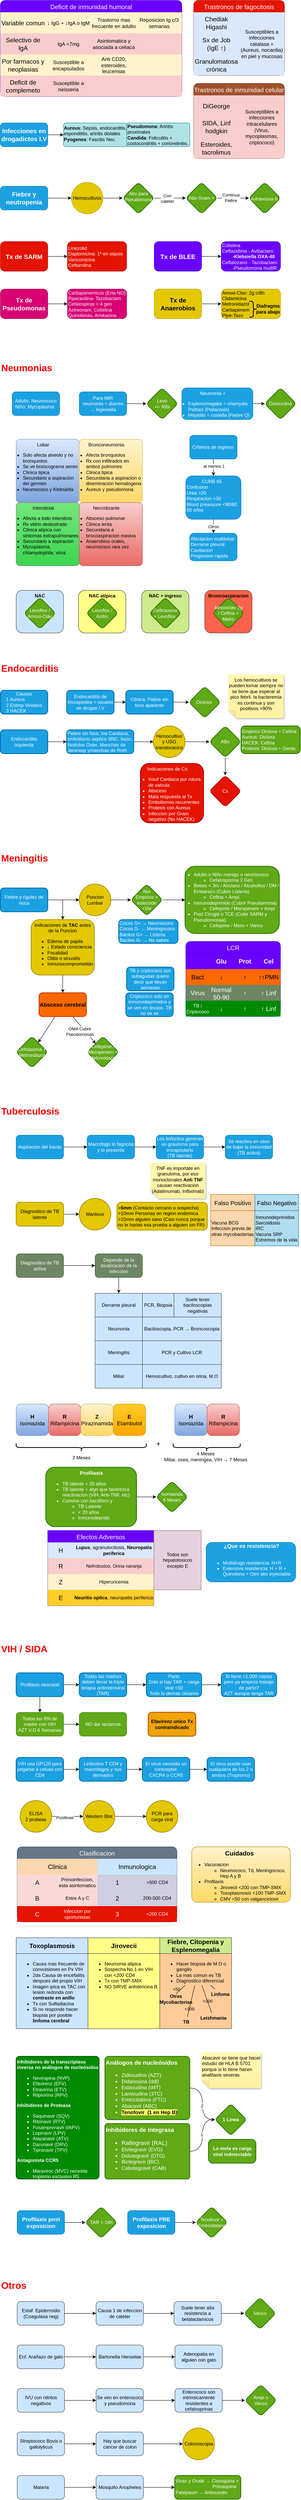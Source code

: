 <mxfile version="21.5.2" type="github">
  <diagram name="Página-1" id="2CrfE8WvnRpnQF9L1QOg">
    <mxGraphModel dx="984" dy="633" grid="1" gridSize="10" guides="1" tooltips="1" connect="1" arrows="1" fold="1" page="1" pageScale="1" pageWidth="850" pageHeight="1100" math="0" shadow="0">
      <root>
        <mxCell id="0" />
        <mxCell id="1" parent="0" />
        <mxCell id="sHQAMOlgaIM1nV1TYifh-20" value="NAC + ingreso" style="rounded=1;whiteSpace=wrap;html=1;verticalAlign=top;fillColor=#cdeb8b;strokeColor=#36393d;fontStyle=1" parent="1" vertex="1">
          <mxGeometry x="438" y="1582" width="120" height="108" as="geometry" />
        </mxCell>
        <mxCell id="sHQAMOlgaIM1nV1TYifh-19" value="NAC atipica" style="rounded=1;whiteSpace=wrap;html=1;verticalAlign=top;fillColor=#ffff88;strokeColor=#36393d;fontStyle=1" parent="1" vertex="1">
          <mxGeometry x="278" y="1582" width="120" height="108" as="geometry" />
        </mxCell>
        <mxCell id="sHQAMOlgaIM1nV1TYifh-18" value="NAC" style="rounded=1;whiteSpace=wrap;html=1;verticalAlign=top;fillColor=#cce5ff;strokeColor=#36393d;fontStyle=1" parent="1" vertex="1">
          <mxGeometry x="120" y="1582" width="120" height="108" as="geometry" />
        </mxCell>
        <mxCell id="TPgOUrvoIxnq0UZ94LA--1" value="Deficit de inmunidad humoral" style="shape=table;startSize=30;container=1;collapsible=0;childLayout=tableLayout;strokeColor=#3700CC;fontSize=16;rounded=1;fillColor=#6a00ff;fontColor=#ffffff;" parent="1" vertex="1">
          <mxGeometry x="80" y="90" width="460" height="243" as="geometry" />
        </mxCell>
        <mxCell id="TPgOUrvoIxnq0UZ94LA--2" value="" style="shape=tableRow;horizontal=0;startSize=0;swimlaneHead=0;swimlaneBody=0;strokeColor=inherit;top=0;left=0;bottom=0;right=0;collapsible=0;dropTarget=0;fillColor=none;points=[[0,0.5],[1,0.5]];portConstraint=eastwest;fontSize=16;" parent="TPgOUrvoIxnq0UZ94LA--1" vertex="1">
          <mxGeometry y="30" width="460" height="53" as="geometry" />
        </mxCell>
        <mxCell id="TPgOUrvoIxnq0UZ94LA--3" value="Variable comun" style="shape=partialRectangle;html=1;whiteSpace=wrap;connectable=0;strokeColor=#d6b656;overflow=hidden;fillColor=#fff2cc;top=0;left=0;bottom=0;right=0;pointerEvents=1;fontSize=16;" parent="TPgOUrvoIxnq0UZ94LA--2" vertex="1">
          <mxGeometry width="115" height="53" as="geometry">
            <mxRectangle width="115" height="53" as="alternateBounds" />
          </mxGeometry>
        </mxCell>
        <mxCell id="TPgOUrvoIxnq0UZ94LA--4" value="↓ IgG + ↓IgA o IgM" style="shape=partialRectangle;html=1;whiteSpace=wrap;connectable=0;strokeColor=#d6b656;overflow=hidden;fillColor=#fff2cc;top=0;left=0;bottom=0;right=0;pointerEvents=1;fontSize=13;" parent="TPgOUrvoIxnq0UZ94LA--2" vertex="1">
          <mxGeometry x="115" width="115" height="53" as="geometry">
            <mxRectangle width="115" height="53" as="alternateBounds" />
          </mxGeometry>
        </mxCell>
        <mxCell id="TPgOUrvoIxnq0UZ94LA--5" value="Trastorno mas frecuente en adulto" style="shape=partialRectangle;html=1;whiteSpace=wrap;connectable=0;strokeColor=#d6b656;overflow=hidden;fillColor=#fff2cc;top=0;left=0;bottom=0;right=0;pointerEvents=1;fontSize=13;" parent="TPgOUrvoIxnq0UZ94LA--2" vertex="1">
          <mxGeometry x="230" width="115" height="53" as="geometry">
            <mxRectangle width="115" height="53" as="alternateBounds" />
          </mxGeometry>
        </mxCell>
        <mxCell id="TPgOUrvoIxnq0UZ94LA--14" value="Reposicion Ig c/3 semanas" style="shape=partialRectangle;html=1;whiteSpace=wrap;connectable=0;strokeColor=#d6b656;overflow=hidden;fillColor=#fff2cc;top=0;left=0;bottom=0;right=0;pointerEvents=1;fontSize=13;" parent="TPgOUrvoIxnq0UZ94LA--2" vertex="1">
          <mxGeometry x="345" width="115" height="53" as="geometry">
            <mxRectangle width="115" height="53" as="alternateBounds" />
          </mxGeometry>
        </mxCell>
        <mxCell id="TPgOUrvoIxnq0UZ94LA--6" value="" style="shape=tableRow;horizontal=0;startSize=0;swimlaneHead=0;swimlaneBody=0;strokeColor=inherit;top=0;left=0;bottom=0;right=0;collapsible=0;dropTarget=0;fillColor=none;points=[[0,0.5],[1,0.5]];portConstraint=eastwest;fontSize=16;" parent="TPgOUrvoIxnq0UZ94LA--1" vertex="1">
          <mxGeometry y="83" width="460" height="54" as="geometry" />
        </mxCell>
        <mxCell id="TPgOUrvoIxnq0UZ94LA--7" value="Selectivo de IgA" style="shape=partialRectangle;html=1;whiteSpace=wrap;connectable=0;strokeColor=#b85450;overflow=hidden;fillColor=#f8cecc;top=0;left=0;bottom=0;right=0;pointerEvents=1;fontSize=16;" parent="TPgOUrvoIxnq0UZ94LA--6" vertex="1">
          <mxGeometry width="115" height="54" as="geometry">
            <mxRectangle width="115" height="54" as="alternateBounds" />
          </mxGeometry>
        </mxCell>
        <mxCell id="TPgOUrvoIxnq0UZ94LA--8" value="IgA &amp;lt;7mg" style="shape=partialRectangle;html=1;whiteSpace=wrap;connectable=0;strokeColor=#b85450;overflow=hidden;fillColor=#f8cecc;top=0;left=0;bottom=0;right=0;pointerEvents=1;fontSize=13;" parent="TPgOUrvoIxnq0UZ94LA--6" vertex="1">
          <mxGeometry x="115" width="115" height="54" as="geometry">
            <mxRectangle width="115" height="54" as="alternateBounds" />
          </mxGeometry>
        </mxCell>
        <mxCell id="TPgOUrvoIxnq0UZ94LA--9" value="Asintomatica y asociada a celiaca" style="shape=partialRectangle;html=1;whiteSpace=wrap;connectable=0;strokeColor=#b85450;overflow=hidden;fillColor=#f8cecc;top=0;left=0;bottom=0;right=0;pointerEvents=1;fontSize=13;" parent="TPgOUrvoIxnq0UZ94LA--6" vertex="1">
          <mxGeometry x="230" width="115" height="54" as="geometry">
            <mxRectangle width="115" height="54" as="alternateBounds" />
          </mxGeometry>
        </mxCell>
        <mxCell id="TPgOUrvoIxnq0UZ94LA--15" style="shape=partialRectangle;html=1;whiteSpace=wrap;connectable=0;strokeColor=#b85450;overflow=hidden;fillColor=#f8cecc;top=0;left=0;bottom=0;right=0;pointerEvents=1;fontSize=16;" parent="TPgOUrvoIxnq0UZ94LA--6" vertex="1">
          <mxGeometry x="345" width="115" height="54" as="geometry">
            <mxRectangle width="115" height="54" as="alternateBounds" />
          </mxGeometry>
        </mxCell>
        <mxCell id="TPgOUrvoIxnq0UZ94LA--10" value="" style="shape=tableRow;horizontal=0;startSize=0;swimlaneHead=0;swimlaneBody=0;strokeColor=inherit;top=0;left=0;bottom=0;right=0;collapsible=0;dropTarget=0;fillColor=none;points=[[0,0.5],[1,0.5]];portConstraint=eastwest;fontSize=16;" parent="TPgOUrvoIxnq0UZ94LA--1" vertex="1">
          <mxGeometry y="137" width="460" height="53" as="geometry" />
        </mxCell>
        <mxCell id="TPgOUrvoIxnq0UZ94LA--11" value="Por farmacos y neoplasias" style="shape=partialRectangle;html=1;whiteSpace=wrap;connectable=0;strokeColor=#d6b656;overflow=hidden;fillColor=#fff2cc;top=0;left=0;bottom=0;right=0;pointerEvents=1;fontSize=16;" parent="TPgOUrvoIxnq0UZ94LA--10" vertex="1">
          <mxGeometry width="115" height="53" as="geometry">
            <mxRectangle width="115" height="53" as="alternateBounds" />
          </mxGeometry>
        </mxCell>
        <mxCell id="TPgOUrvoIxnq0UZ94LA--12" value="&lt;font style=&quot;font-size: 13px;&quot;&gt;Susceptible a encapsulados&lt;br style=&quot;font-size: 13px;&quot;&gt;&lt;/font&gt;" style="shape=partialRectangle;html=1;whiteSpace=wrap;connectable=0;strokeColor=#d6b656;overflow=hidden;fillColor=#fff2cc;top=0;left=0;bottom=0;right=0;pointerEvents=1;fontSize=13;" parent="TPgOUrvoIxnq0UZ94LA--10" vertex="1">
          <mxGeometry x="115" width="115" height="53" as="geometry">
            <mxRectangle width="115" height="53" as="alternateBounds" />
          </mxGeometry>
        </mxCell>
        <mxCell id="TPgOUrvoIxnq0UZ94LA--13" value="Anti CD20, esteroides, leucemias" style="shape=partialRectangle;html=1;whiteSpace=wrap;connectable=0;strokeColor=#d6b656;overflow=hidden;fillColor=#fff2cc;top=0;left=0;bottom=0;right=0;pointerEvents=1;fontSize=13;" parent="TPgOUrvoIxnq0UZ94LA--10" vertex="1">
          <mxGeometry x="230" width="115" height="53" as="geometry">
            <mxRectangle width="115" height="53" as="alternateBounds" />
          </mxGeometry>
        </mxCell>
        <mxCell id="TPgOUrvoIxnq0UZ94LA--16" style="shape=partialRectangle;html=1;whiteSpace=wrap;connectable=0;strokeColor=#d6b656;overflow=hidden;fillColor=#fff2cc;top=0;left=0;bottom=0;right=0;pointerEvents=1;fontSize=16;" parent="TPgOUrvoIxnq0UZ94LA--10" vertex="1">
          <mxGeometry x="345" width="115" height="53" as="geometry">
            <mxRectangle width="115" height="53" as="alternateBounds" />
          </mxGeometry>
        </mxCell>
        <mxCell id="TPgOUrvoIxnq0UZ94LA--43" style="shape=tableRow;horizontal=0;startSize=0;swimlaneHead=0;swimlaneBody=0;strokeColor=inherit;top=0;left=0;bottom=0;right=0;collapsible=0;dropTarget=0;fillColor=none;points=[[0,0.5],[1,0.5]];portConstraint=eastwest;fontSize=16;" parent="TPgOUrvoIxnq0UZ94LA--1" vertex="1">
          <mxGeometry y="190" width="460" height="53" as="geometry" />
        </mxCell>
        <mxCell id="TPgOUrvoIxnq0UZ94LA--44" value="Deficit de complemeto" style="shape=partialRectangle;html=1;whiteSpace=wrap;connectable=0;strokeColor=#b85450;overflow=hidden;fillColor=#f8cecc;top=0;left=0;bottom=0;right=0;pointerEvents=1;fontSize=16;" parent="TPgOUrvoIxnq0UZ94LA--43" vertex="1">
          <mxGeometry width="115" height="53" as="geometry">
            <mxRectangle width="115" height="53" as="alternateBounds" />
          </mxGeometry>
        </mxCell>
        <mxCell id="TPgOUrvoIxnq0UZ94LA--45" value="Susceptible a neisseria" style="shape=partialRectangle;html=1;whiteSpace=wrap;connectable=0;strokeColor=#b85450;overflow=hidden;fillColor=#f8cecc;top=0;left=0;bottom=0;right=0;pointerEvents=1;fontSize=13;" parent="TPgOUrvoIxnq0UZ94LA--43" vertex="1">
          <mxGeometry x="115" width="115" height="53" as="geometry">
            <mxRectangle width="115" height="53" as="alternateBounds" />
          </mxGeometry>
        </mxCell>
        <mxCell id="TPgOUrvoIxnq0UZ94LA--46" style="shape=partialRectangle;html=1;whiteSpace=wrap;connectable=0;strokeColor=#b85450;overflow=hidden;fillColor=#f8cecc;top=0;left=0;bottom=0;right=0;pointerEvents=1;fontSize=13;" parent="TPgOUrvoIxnq0UZ94LA--43" vertex="1">
          <mxGeometry x="230" width="115" height="53" as="geometry">
            <mxRectangle width="115" height="53" as="alternateBounds" />
          </mxGeometry>
        </mxCell>
        <mxCell id="TPgOUrvoIxnq0UZ94LA--47" style="shape=partialRectangle;html=1;whiteSpace=wrap;connectable=0;strokeColor=#b85450;overflow=hidden;fillColor=#f8cecc;top=0;left=0;bottom=0;right=0;pointerEvents=1;fontSize=16;" parent="TPgOUrvoIxnq0UZ94LA--43" vertex="1">
          <mxGeometry x="345" width="115" height="53" as="geometry">
            <mxRectangle width="115" height="53" as="alternateBounds" />
          </mxGeometry>
        </mxCell>
        <mxCell id="TPgOUrvoIxnq0UZ94LA--17" value="Trastronos de fagocitosis" style="shape=table;startSize=30;container=1;collapsible=0;childLayout=tableLayout;strokeColor=#B20000;fontSize=16;rounded=1;fillColor=#e51400;fontColor=#ffffff;" parent="1" vertex="1">
          <mxGeometry x="570" y="90" width="230" height="190" as="geometry" />
        </mxCell>
        <mxCell id="TPgOUrvoIxnq0UZ94LA--18" value="" style="shape=tableRow;horizontal=0;startSize=0;swimlaneHead=0;swimlaneBody=0;strokeColor=inherit;top=0;left=0;bottom=0;right=0;collapsible=0;dropTarget=0;fillColor=none;points=[[0,0.5],[1,0.5]];portConstraint=eastwest;fontSize=16;" parent="TPgOUrvoIxnq0UZ94LA--17" vertex="1">
          <mxGeometry y="30" width="230" height="53" as="geometry" />
        </mxCell>
        <mxCell id="TPgOUrvoIxnq0UZ94LA--19" value="Chediak Higashi" style="shape=partialRectangle;html=1;whiteSpace=wrap;connectable=0;strokeColor=#6c8ebf;overflow=hidden;fillColor=#dae8fc;top=0;left=0;bottom=0;right=0;pointerEvents=1;fontSize=16;" parent="TPgOUrvoIxnq0UZ94LA--18" vertex="1">
          <mxGeometry width="115" height="53" as="geometry">
            <mxRectangle width="115" height="53" as="alternateBounds" />
          </mxGeometry>
        </mxCell>
        <mxCell id="TPgOUrvoIxnq0UZ94LA--20" value="Susceptibles a infecciones catalasa + &lt;br&gt;(Aureus, nocardia) en piel y mucosas" style="shape=partialRectangle;html=1;whiteSpace=wrap;connectable=0;strokeColor=#6c8ebf;overflow=hidden;fillColor=#dae8fc;top=0;left=0;bottom=0;right=0;pointerEvents=1;fontSize=13;rowspan=3;colspan=1;align=center;" parent="TPgOUrvoIxnq0UZ94LA--18" vertex="1">
          <mxGeometry x="115" width="115" height="160" as="geometry">
            <mxRectangle width="115" height="53" as="alternateBounds" />
          </mxGeometry>
        </mxCell>
        <mxCell id="TPgOUrvoIxnq0UZ94LA--23" value="" style="shape=tableRow;horizontal=0;startSize=0;swimlaneHead=0;swimlaneBody=0;strokeColor=inherit;top=0;left=0;bottom=0;right=0;collapsible=0;dropTarget=0;fillColor=none;points=[[0,0.5],[1,0.5]];portConstraint=eastwest;fontSize=16;" parent="TPgOUrvoIxnq0UZ94LA--17" vertex="1">
          <mxGeometry y="83" width="230" height="54" as="geometry" />
        </mxCell>
        <mxCell id="TPgOUrvoIxnq0UZ94LA--24" value="Sx de Job &lt;br&gt;(IgE ↑)" style="shape=partialRectangle;html=1;whiteSpace=wrap;connectable=0;strokeColor=#6c8ebf;overflow=hidden;fillColor=#dae8fc;top=0;left=0;bottom=0;right=0;pointerEvents=1;fontSize=16;" parent="TPgOUrvoIxnq0UZ94LA--23" vertex="1">
          <mxGeometry width="115" height="54" as="geometry">
            <mxRectangle width="115" height="54" as="alternateBounds" />
          </mxGeometry>
        </mxCell>
        <mxCell id="TPgOUrvoIxnq0UZ94LA--25" value="IgA &amp;lt;7mg" style="shape=partialRectangle;html=1;whiteSpace=wrap;connectable=0;strokeColor=inherit;overflow=hidden;fillColor=none;top=0;left=0;bottom=0;right=0;pointerEvents=1;fontSize=13;" parent="TPgOUrvoIxnq0UZ94LA--23" vertex="1" visible="0">
          <mxGeometry x="115" width="115" height="54" as="geometry">
            <mxRectangle width="115" height="54" as="alternateBounds" />
          </mxGeometry>
        </mxCell>
        <mxCell id="TPgOUrvoIxnq0UZ94LA--28" value="" style="shape=tableRow;horizontal=0;startSize=0;swimlaneHead=0;swimlaneBody=0;strokeColor=inherit;top=0;left=0;bottom=0;right=0;collapsible=0;dropTarget=0;fillColor=none;points=[[0,0.5],[1,0.5]];portConstraint=eastwest;fontSize=16;" parent="TPgOUrvoIxnq0UZ94LA--17" vertex="1">
          <mxGeometry y="137" width="230" height="53" as="geometry" />
        </mxCell>
        <mxCell id="TPgOUrvoIxnq0UZ94LA--29" value="Granulomatosa crónica" style="shape=partialRectangle;html=1;whiteSpace=wrap;connectable=0;strokeColor=#6c8ebf;overflow=hidden;fillColor=#dae8fc;top=0;left=0;bottom=0;right=0;pointerEvents=1;fontSize=16;" parent="TPgOUrvoIxnq0UZ94LA--28" vertex="1">
          <mxGeometry width="115" height="53" as="geometry">
            <mxRectangle width="115" height="53" as="alternateBounds" />
          </mxGeometry>
        </mxCell>
        <mxCell id="TPgOUrvoIxnq0UZ94LA--30" value="&lt;font style=&quot;font-size: 13px;&quot;&gt;Susceptible a encapsulados&lt;br style=&quot;font-size: 13px;&quot;&gt;&lt;/font&gt;" style="shape=partialRectangle;html=1;whiteSpace=wrap;connectable=0;strokeColor=inherit;overflow=hidden;fillColor=none;top=0;left=0;bottom=0;right=0;pointerEvents=1;fontSize=13;" parent="TPgOUrvoIxnq0UZ94LA--28" vertex="1" visible="0">
          <mxGeometry x="115" width="115" height="53" as="geometry">
            <mxRectangle width="115" height="53" as="alternateBounds" />
          </mxGeometry>
        </mxCell>
        <mxCell id="TPgOUrvoIxnq0UZ94LA--33" value="Trastronos de inmunidad celular" style="shape=table;startSize=30;container=1;collapsible=0;childLayout=tableLayout;strokeColor=#6D1F00;fontSize=16;rounded=1;fillColor=#a0522d;fontColor=#ffffff;" parent="1" vertex="1">
          <mxGeometry x="570" y="300" width="230" height="190" as="geometry" />
        </mxCell>
        <mxCell id="TPgOUrvoIxnq0UZ94LA--34" value="" style="shape=tableRow;horizontal=0;startSize=0;swimlaneHead=0;swimlaneBody=0;strokeColor=inherit;top=0;left=0;bottom=0;right=0;collapsible=0;dropTarget=0;fillColor=none;points=[[0,0.5],[1,0.5]];portConstraint=eastwest;fontSize=16;" parent="TPgOUrvoIxnq0UZ94LA--33" vertex="1">
          <mxGeometry y="30" width="230" height="53" as="geometry" />
        </mxCell>
        <mxCell id="TPgOUrvoIxnq0UZ94LA--35" value="DiGeorge" style="shape=partialRectangle;html=1;whiteSpace=wrap;connectable=0;strokeColor=#b85450;overflow=hidden;fillColor=#f8cecc;top=0;left=0;bottom=0;right=0;pointerEvents=1;fontSize=16;" parent="TPgOUrvoIxnq0UZ94LA--34" vertex="1">
          <mxGeometry width="115" height="53" as="geometry">
            <mxRectangle width="115" height="53" as="alternateBounds" />
          </mxGeometry>
        </mxCell>
        <mxCell id="TPgOUrvoIxnq0UZ94LA--36" value="Susceptibles a infecciones intracelulares (Virus, mycoplasmas, criptococo)" style="shape=partialRectangle;html=1;whiteSpace=wrap;connectable=0;strokeColor=#b85450;overflow=hidden;fillColor=#f8cecc;top=0;left=0;bottom=0;right=0;pointerEvents=1;fontSize=13;rowspan=3;colspan=1;" parent="TPgOUrvoIxnq0UZ94LA--34" vertex="1">
          <mxGeometry x="115" width="115" height="160" as="geometry">
            <mxRectangle width="115" height="53" as="alternateBounds" />
          </mxGeometry>
        </mxCell>
        <mxCell id="TPgOUrvoIxnq0UZ94LA--37" value="" style="shape=tableRow;horizontal=0;startSize=0;swimlaneHead=0;swimlaneBody=0;strokeColor=inherit;top=0;left=0;bottom=0;right=0;collapsible=0;dropTarget=0;fillColor=none;points=[[0,0.5],[1,0.5]];portConstraint=eastwest;fontSize=16;" parent="TPgOUrvoIxnq0UZ94LA--33" vertex="1">
          <mxGeometry y="83" width="230" height="54" as="geometry" />
        </mxCell>
        <mxCell id="TPgOUrvoIxnq0UZ94LA--38" value="SIDA, Linf hodgkin" style="shape=partialRectangle;html=1;whiteSpace=wrap;connectable=0;strokeColor=#b85450;overflow=hidden;fillColor=#f8cecc;top=0;left=0;bottom=0;right=0;pointerEvents=1;fontSize=16;" parent="TPgOUrvoIxnq0UZ94LA--37" vertex="1">
          <mxGeometry width="115" height="54" as="geometry">
            <mxRectangle width="115" height="54" as="alternateBounds" />
          </mxGeometry>
        </mxCell>
        <mxCell id="TPgOUrvoIxnq0UZ94LA--39" value="IgA &amp;lt;7mg" style="shape=partialRectangle;html=1;whiteSpace=wrap;connectable=0;strokeColor=inherit;overflow=hidden;fillColor=none;top=0;left=0;bottom=0;right=0;pointerEvents=1;fontSize=13;" parent="TPgOUrvoIxnq0UZ94LA--37" vertex="1" visible="0">
          <mxGeometry x="115" width="115" height="54" as="geometry">
            <mxRectangle width="115" height="54" as="alternateBounds" />
          </mxGeometry>
        </mxCell>
        <mxCell id="TPgOUrvoIxnq0UZ94LA--40" value="" style="shape=tableRow;horizontal=0;startSize=0;swimlaneHead=0;swimlaneBody=0;strokeColor=inherit;top=0;left=0;bottom=0;right=0;collapsible=0;dropTarget=0;fillColor=none;points=[[0,0.5],[1,0.5]];portConstraint=eastwest;fontSize=16;" parent="TPgOUrvoIxnq0UZ94LA--33" vertex="1">
          <mxGeometry y="137" width="230" height="53" as="geometry" />
        </mxCell>
        <mxCell id="TPgOUrvoIxnq0UZ94LA--41" value="Esteroides, tacrolimus" style="shape=partialRectangle;html=1;whiteSpace=wrap;connectable=0;strokeColor=#b85450;overflow=hidden;fillColor=#f8cecc;top=0;left=0;bottom=0;right=0;pointerEvents=1;fontSize=16;" parent="TPgOUrvoIxnq0UZ94LA--40" vertex="1">
          <mxGeometry width="115" height="53" as="geometry">
            <mxRectangle width="115" height="53" as="alternateBounds" />
          </mxGeometry>
        </mxCell>
        <mxCell id="TPgOUrvoIxnq0UZ94LA--42" value="&lt;font style=&quot;font-size: 13px;&quot;&gt;Susceptible a encapsulados&lt;br style=&quot;font-size: 13px;&quot;&gt;&lt;/font&gt;" style="shape=partialRectangle;html=1;whiteSpace=wrap;connectable=0;strokeColor=inherit;overflow=hidden;fillColor=none;top=0;left=0;bottom=0;right=0;pointerEvents=1;fontSize=13;" parent="TPgOUrvoIxnq0UZ94LA--40" vertex="1" visible="0">
          <mxGeometry x="115" width="115" height="53" as="geometry">
            <mxRectangle width="115" height="53" as="alternateBounds" />
          </mxGeometry>
        </mxCell>
        <mxCell id="DG7osGkd72HydQvR9eQq-3" value="" style="edgeStyle=orthogonalEdgeStyle;rounded=0;orthogonalLoop=1;jettySize=auto;html=1;" parent="1" source="DG7osGkd72HydQvR9eQq-1" target="DG7osGkd72HydQvR9eQq-2" edge="1">
          <mxGeometry relative="1" as="geometry" />
        </mxCell>
        <mxCell id="DG7osGkd72HydQvR9eQq-1" value="Infecciones en drogadictos I.V" style="rounded=1;whiteSpace=wrap;html=1;fontSize=16;fontStyle=1;fillColor=#1ba1e2;fontColor=#ffffff;strokeColor=#006EAF;" parent="1" vertex="1">
          <mxGeometry x="80" y="400" width="120" height="60" as="geometry" />
        </mxCell>
        <mxCell id="DG7osGkd72HydQvR9eQq-2" value="&lt;b&gt;Aureus&lt;/b&gt;: Sepsis, endocarditis, espondilitis, artritis distales&lt;br&gt;&lt;b&gt;Pyogenes&lt;/b&gt;: Fascitis Nec." style="rounded=1;whiteSpace=wrap;html=1;align=left;arcSize=10;verticalAlign=top;spacing=1;fillColor=#b0e3e6;strokeColor=#0e8088;" parent="1" vertex="1">
          <mxGeometry x="240" y="400" width="160" height="60" as="geometry" />
        </mxCell>
        <mxCell id="DG7osGkd72HydQvR9eQq-4" value="&lt;b&gt;Pseudomona&lt;/b&gt;: Artritis proximales&lt;br&gt;&lt;b&gt;Candida&lt;/b&gt;: Foliculitis + costocondritis + corioretinitis." style="rounded=1;whiteSpace=wrap;html=1;align=left;arcSize=7;verticalAlign=middle;fillColor=#b0e3e6;strokeColor=#0e8088;" parent="1" vertex="1">
          <mxGeometry x="400" y="400" width="160" height="60" as="geometry" />
        </mxCell>
        <mxCell id="DG7osGkd72HydQvR9eQq-11" value="" style="edgeStyle=orthogonalEdgeStyle;rounded=0;orthogonalLoop=1;jettySize=auto;html=1;" parent="1" source="DG7osGkd72HydQvR9eQq-5" target="DG7osGkd72HydQvR9eQq-10" edge="1">
          <mxGeometry relative="1" as="geometry" />
        </mxCell>
        <mxCell id="DG7osGkd72HydQvR9eQq-5" value="Fiebre y neutropenia" style="rounded=1;whiteSpace=wrap;html=1;fontSize=16;fontStyle=1;fillColor=#1ba1e2;fontColor=#ffffff;strokeColor=#006EAF;" parent="1" vertex="1">
          <mxGeometry x="80" y="560" width="120" height="60" as="geometry" />
        </mxCell>
        <mxCell id="DG7osGkd72HydQvR9eQq-13" value="" style="edgeStyle=orthogonalEdgeStyle;rounded=0;orthogonalLoop=1;jettySize=auto;html=1;" parent="1" source="DG7osGkd72HydQvR9eQq-10" target="DG7osGkd72HydQvR9eQq-12" edge="1">
          <mxGeometry relative="1" as="geometry" />
        </mxCell>
        <mxCell id="DG7osGkd72HydQvR9eQq-10" value="Hemocultivos" style="ellipse;whiteSpace=wrap;html=1;rounded=1;fillColor=#e3c800;fontColor=#000000;strokeColor=#B09500;" parent="1" vertex="1">
          <mxGeometry x="260" y="550" width="80" height="80" as="geometry" />
        </mxCell>
        <mxCell id="DG7osGkd72HydQvR9eQq-15" value="" style="edgeStyle=orthogonalEdgeStyle;rounded=0;orthogonalLoop=1;jettySize=auto;html=1;" parent="1" source="DG7osGkd72HydQvR9eQq-12" target="DG7osGkd72HydQvR9eQq-14" edge="1">
          <mxGeometry relative="1" as="geometry" />
        </mxCell>
        <mxCell id="DG7osGkd72HydQvR9eQq-24" value="Con &lt;br&gt;cateter" style="edgeLabel;html=1;align=center;verticalAlign=middle;resizable=0;points=[];" parent="DG7osGkd72HydQvR9eQq-15" vertex="1" connectable="0">
          <mxGeometry x="-0.3" y="-1" relative="1" as="geometry">
            <mxPoint x="5" as="offset" />
          </mxGeometry>
        </mxCell>
        <mxCell id="DG7osGkd72HydQvR9eQq-17" value="" style="edgeStyle=orthogonalEdgeStyle;rounded=0;orthogonalLoop=1;jettySize=auto;html=1;exitX=1;exitY=0.5;exitDx=0;exitDy=0;" parent="1" source="DG7osGkd72HydQvR9eQq-14" target="DG7osGkd72HydQvR9eQq-16" edge="1">
          <mxGeometry relative="1" as="geometry" />
        </mxCell>
        <mxCell id="DG7osGkd72HydQvR9eQq-18" value="Continua&lt;br&gt;Fiebre" style="edgeLabel;html=1;align=center;verticalAlign=middle;resizable=0;points=[];" parent="DG7osGkd72HydQvR9eQq-17" vertex="1" connectable="0">
          <mxGeometry x="-0.275" y="1" relative="1" as="geometry">
            <mxPoint x="5" as="offset" />
          </mxGeometry>
        </mxCell>
        <mxCell id="DG7osGkd72HydQvR9eQq-12" value="Abx para Pseudomona" style="rhombus;whiteSpace=wrap;html=1;rounded=1;spacingTop=-9;fillColor=#60a917;fontColor=#ffffff;strokeColor=#2D7600;strokeWidth=2;" parent="1" vertex="1">
          <mxGeometry x="390" y="550" width="80" height="80" as="geometry" />
        </mxCell>
        <mxCell id="DG7osGkd72HydQvR9eQq-14" value="&lt;div style=&quot;&quot;&gt;&lt;/div&gt;Abx Gram +" style="rhombus;whiteSpace=wrap;html=1;rounded=1;spacing=4;align=center;fillColor=#60a917;fontColor=#ffffff;strokeColor=#2D7600;strokeWidth=2;" parent="1" vertex="1">
          <mxGeometry x="550" y="550" width="80" height="80" as="geometry" />
        </mxCell>
        <mxCell id="DG7osGkd72HydQvR9eQq-16" value="Anfotericina B&amp;nbsp;" style="rhombus;whiteSpace=wrap;html=1;rounded=1;spacingTop=4;fontSize=11;fillColor=#60a917;fontColor=#ffffff;strokeColor=#2D7600;strokeWidth=2;" parent="1" vertex="1">
          <mxGeometry x="710" y="550" width="80" height="80" as="geometry" />
        </mxCell>
        <mxCell id="oTwkvesEyQl_i262vGw3-4" value="" style="edgeStyle=orthogonalEdgeStyle;rounded=0;orthogonalLoop=1;jettySize=auto;html=1;" parent="1" source="oTwkvesEyQl_i262vGw3-1" target="oTwkvesEyQl_i262vGw3-3" edge="1">
          <mxGeometry relative="1" as="geometry" />
        </mxCell>
        <mxCell id="oTwkvesEyQl_i262vGw3-1" value="Tx de SARM" style="rounded=1;whiteSpace=wrap;html=1;fontSize=16;fontStyle=1;fillColor=#e51400;fontColor=#ffffff;strokeColor=#B20000;" parent="1" vertex="1">
          <mxGeometry x="80" y="700" width="120" height="75" as="geometry" />
        </mxCell>
        <mxCell id="oTwkvesEyQl_i262vGw3-3" value="Linezolid&lt;br&gt;Daptomicina: 1ª en sepsis&lt;br&gt;Vancomicina&lt;br&gt;Ceftarolina" style="rounded=1;whiteSpace=wrap;html=1;align=left;fillColor=#e51400;fontColor=#ffffff;strokeColor=#B20000;" parent="1" vertex="1">
          <mxGeometry x="250" y="700" width="150" height="75" as="geometry" />
        </mxCell>
        <mxCell id="oTwkvesEyQl_i262vGw3-5" value="" style="edgeStyle=orthogonalEdgeStyle;rounded=0;orthogonalLoop=1;jettySize=auto;html=1;" parent="1" source="oTwkvesEyQl_i262vGw3-6" target="oTwkvesEyQl_i262vGw3-7" edge="1">
          <mxGeometry relative="1" as="geometry" />
        </mxCell>
        <mxCell id="oTwkvesEyQl_i262vGw3-6" value="Tx de BLEE" style="rounded=1;whiteSpace=wrap;html=1;fontSize=16;fontStyle=1;fillColor=#6a00ff;fontColor=#ffffff;strokeColor=#3700CC;" parent="1" vertex="1">
          <mxGeometry x="470" y="700" width="120" height="75" as="geometry" />
        </mxCell>
        <mxCell id="oTwkvesEyQl_i262vGw3-7" value="&lt;div&gt;Colistina&lt;/div&gt;&lt;div&gt;Ceftazidima - Avibactam:&lt;/div&gt;&lt;div&gt;&lt;b&gt;&lt;span style=&quot;white-space: pre;&quot;&gt;&#x9;&lt;/span&gt;-Klebsiella OXA-48&lt;/b&gt;&lt;br&gt;&lt;/div&gt;&lt;div&gt;Ceftalozano - Tazobactam:&lt;/div&gt;&lt;div&gt;&lt;span style=&quot;white-space: pre;&quot;&gt;&#x9;&lt;/span&gt;-Pseudomona multiR&lt;br&gt;&lt;/div&gt;" style="rounded=1;whiteSpace=wrap;html=1;align=left;fillColor=#6a00ff;fontColor=#ffffff;strokeColor=#3700CC;" parent="1" vertex="1">
          <mxGeometry x="640" y="700" width="150" height="75" as="geometry" />
        </mxCell>
        <mxCell id="oTwkvesEyQl_i262vGw3-8" value="" style="edgeStyle=orthogonalEdgeStyle;rounded=0;orthogonalLoop=1;jettySize=auto;html=1;" parent="1" source="oTwkvesEyQl_i262vGw3-9" target="oTwkvesEyQl_i262vGw3-10" edge="1">
          <mxGeometry relative="1" as="geometry" />
        </mxCell>
        <mxCell id="oTwkvesEyQl_i262vGw3-9" value="Tx de Pseudomonas" style="rounded=1;whiteSpace=wrap;html=1;fontSize=16;fontStyle=1;fillColor=#d80073;fontColor=#ffffff;strokeColor=#A50040;" parent="1" vertex="1">
          <mxGeometry x="80" y="820" width="120" height="75" as="geometry" />
        </mxCell>
        <mxCell id="oTwkvesEyQl_i262vGw3-10" value="&lt;div&gt;Carbapenemicos (Erta NO)&lt;/div&gt;&lt;div&gt;Piperacilina- Tazobactam&lt;/div&gt;Cefalospiras &amp;gt; 4 gen&lt;br&gt;&lt;div&gt;Aztreonam, Colistina&lt;br&gt;&lt;/div&gt;&lt;div&gt;Quinolonas, Amikacina&lt;br&gt;&lt;/div&gt;" style="rounded=1;whiteSpace=wrap;html=1;align=left;fillColor=#d80073;fontColor=#ffffff;strokeColor=#A50040;" parent="1" vertex="1">
          <mxGeometry x="250" y="820" width="150" height="75" as="geometry" />
        </mxCell>
        <mxCell id="oTwkvesEyQl_i262vGw3-11" value="" style="edgeStyle=orthogonalEdgeStyle;rounded=0;orthogonalLoop=1;jettySize=auto;html=1;" parent="1" source="oTwkvesEyQl_i262vGw3-12" target="oTwkvesEyQl_i262vGw3-13" edge="1">
          <mxGeometry relative="1" as="geometry" />
        </mxCell>
        <mxCell id="oTwkvesEyQl_i262vGw3-12" value="Tx de Anaerobios" style="rounded=1;whiteSpace=wrap;html=1;fontSize=16;fontStyle=1;fillColor=#e3c800;fontColor=#000000;strokeColor=#B09500;" parent="1" vertex="1">
          <mxGeometry x="470" y="820" width="120" height="75" as="geometry" />
        </mxCell>
        <mxCell id="oTwkvesEyQl_i262vGw3-13" value="&lt;div&gt;Amoxi-Clav: 2g c/8h&lt;/div&gt;&lt;div&gt;Clidamicina&lt;br&gt;&lt;/div&gt;&lt;div&gt;Metronidazol&lt;/div&gt;&lt;div&gt;Carbapenem&lt;br&gt;&lt;/div&gt;&lt;div&gt;Pipe-Tazo&lt;br&gt;&lt;/div&gt;" style="rounded=1;whiteSpace=wrap;html=1;align=left;fillColor=#e3c800;fontColor=#000000;strokeColor=#B09500;" parent="1" vertex="1">
          <mxGeometry x="640" y="820" width="150" height="75" as="geometry" />
        </mxCell>
        <mxCell id="oTwkvesEyQl_i262vGw3-14" value="" style="shape=curlyBracket;whiteSpace=wrap;html=1;rounded=1;flipH=1;labelPosition=right;verticalLabelPosition=middle;align=left;verticalAlign=middle;strokeWidth=2;" parent="1" vertex="1">
          <mxGeometry x="711" y="851" width="20" height="40" as="geometry" />
        </mxCell>
        <mxCell id="oTwkvesEyQl_i262vGw3-15" value="&lt;div&gt;Diafragma&lt;/div&gt;&lt;div&gt;para abajo&lt;br&gt;&lt;/div&gt;" style="text;html=1;align=center;verticalAlign=middle;resizable=0;points=[];autosize=1;strokeColor=none;fillColor=none;fontStyle=1" parent="1" vertex="1">
          <mxGeometry x="718" y="850" width="80" height="40" as="geometry" />
        </mxCell>
        <mxCell id="oTwkvesEyQl_i262vGw3-17" value="Neumonias" style="text;strokeColor=none;fillColor=none;html=1;fontSize=24;fontStyle=1;verticalAlign=middle;align=left;fontColor=#FF0000;" parent="1" vertex="1">
          <mxGeometry x="80" y="1000" width="160" height="40" as="geometry" />
        </mxCell>
        <mxCell id="oTwkvesEyQl_i262vGw3-18" value="&lt;span style=&quot;background-color: initial; text-align: left;&quot;&gt;Adulto: Neumococo&lt;/span&gt;&lt;br&gt;&lt;div style=&quot;text-align: left;&quot;&gt;&lt;span style=&quot;background-color: initial;&quot;&gt;Niño: Mycoplasma&lt;/span&gt;&lt;/div&gt;" style="rounded=1;whiteSpace=wrap;html=1;fillColor=#1ba1e2;fontColor=#ffffff;strokeColor=#006EAF;verticalAlign=middle;" parent="1" vertex="1">
          <mxGeometry x="110" y="1080" width="120" height="60" as="geometry" />
        </mxCell>
        <mxCell id="oTwkvesEyQl_i262vGw3-22" value="" style="edgeStyle=orthogonalEdgeStyle;rounded=0;orthogonalLoop=1;jettySize=auto;html=1;" parent="1" source="oTwkvesEyQl_i262vGw3-19" target="oTwkvesEyQl_i262vGw3-21" edge="1">
          <mxGeometry relative="1" as="geometry" />
        </mxCell>
        <mxCell id="oTwkvesEyQl_i262vGw3-19" value="Para MIR &lt;br&gt;neumonia + diarrea → legionella" style="whiteSpace=wrap;html=1;rounded=1;fillColor=#1ba1e2;fontColor=#ffffff;strokeColor=#006EAF;" parent="1" vertex="1">
          <mxGeometry x="280" y="1080" width="120" height="60" as="geometry" />
        </mxCell>
        <mxCell id="oTwkvesEyQl_i262vGw3-21" value="&lt;div&gt;Levo &lt;br&gt;&lt;/div&gt;&lt;div&gt;+/- Rifa&lt;/div&gt;" style="rhombus;whiteSpace=wrap;html=1;rounded=1;fillColor=#60a917;fontColor=#ffffff;strokeColor=#2D7600;strokeWidth=2;" parent="1" vertex="1">
          <mxGeometry x="450" y="1070" width="80" height="80" as="geometry" />
        </mxCell>
        <mxCell id="oTwkvesEyQl_i262vGw3-26" value="&lt;div align=&quot;center&quot;&gt;Lobar&lt;/div&gt;&lt;div&gt;&lt;ul&gt;&lt;li&gt;Solo afecta alveolo y no bronquiolos&lt;/li&gt;&lt;li&gt;Se ve broncograma aereo&lt;/li&gt;&lt;li&gt;Clinica tipica&lt;/li&gt;&lt;li&gt;Secundario a aspiracion del germen&lt;br&gt;&lt;/li&gt;&lt;li&gt;Neumococo y Klebsiella&lt;br&gt;&lt;/li&gt;&lt;/ul&gt;&lt;/div&gt;" style="rounded=1;whiteSpace=wrap;html=1;arcSize=6;verticalAlign=top;align=left;spacingLeft=-25;fillColor=#dae8fc;gradientColor=#7ea6e0;strokeColor=#6c8ebf;" parent="1" vertex="1">
          <mxGeometry x="120" y="1200" width="160" height="160" as="geometry" />
        </mxCell>
        <mxCell id="oTwkvesEyQl_i262vGw3-27" value="&lt;div align=&quot;center&quot;&gt;Bronconeumonia&lt;/div&gt;&lt;div&gt;&lt;ul&gt;&lt;li&gt;Afecta bronquiolos&lt;/li&gt;&lt;li&gt;Rx con infiltrados en ambos pulmones&lt;/li&gt;&lt;li&gt;Clinica tipica&lt;/li&gt;&lt;li&gt;Secundaria a aspiracion o diseminacion hematogena&lt;br&gt;&lt;/li&gt;&lt;li&gt;Aureus y pseudomona&lt;br&gt;&lt;/li&gt;&lt;/ul&gt;&lt;/div&gt;" style="rounded=1;whiteSpace=wrap;html=1;arcSize=6;verticalAlign=top;align=left;spacingLeft=-25;fillColor=#fff2cc;gradientColor=#ffd966;strokeColor=#d6b656;" parent="1" vertex="1">
          <mxGeometry x="280" y="1200" width="160" height="160" as="geometry" />
        </mxCell>
        <mxCell id="oTwkvesEyQl_i262vGw3-28" value="&lt;div align=&quot;center&quot;&gt;Intersticial&lt;/div&gt;&lt;div&gt;&lt;ul&gt;&lt;li&gt;Afecta a todo intersticio&lt;/li&gt;&lt;li&gt;Rx vidrio deslustrado&lt;/li&gt;&lt;li&gt;Clinica atipica con sintomas extrapulmonares&lt;/li&gt;&lt;li&gt;Secundario a aspiracion&lt;/li&gt;&lt;li&gt;Mycoplasma, chlamydophila, virus&lt;br&gt;&lt;/li&gt;&lt;/ul&gt;&lt;/div&gt;" style="rounded=1;whiteSpace=wrap;html=1;arcSize=6;verticalAlign=top;align=left;spacingLeft=-25;fillColor=#75E67D;gradientColor=#3AD54E;strokeColor=#996185;" parent="1" vertex="1">
          <mxGeometry x="120" y="1360" width="160" height="160" as="geometry" />
        </mxCell>
        <mxCell id="oTwkvesEyQl_i262vGw3-29" value="&lt;div align=&quot;center&quot;&gt;Necrotizante&lt;/div&gt;&lt;div&gt;&lt;ul&gt;&lt;li&gt;Absceso pulmonar&lt;br&gt;&lt;/li&gt;&lt;li&gt;Clinica lenta&lt;/li&gt;&lt;li&gt;Secundaria a brocoaspiracion masiva&lt;br&gt;&lt;/li&gt;&lt;li&gt;Anaerobios orales, neumococo rara vez&lt;br&gt;&lt;/li&gt;&lt;/ul&gt;&lt;/div&gt;" style="rounded=1;whiteSpace=wrap;html=1;arcSize=6;verticalAlign=top;align=left;spacingLeft=-25;fillColor=#f8cecc;gradientColor=#ea6b66;strokeColor=#b85450;" parent="1" vertex="1">
          <mxGeometry x="280" y="1360" width="160" height="160" as="geometry" />
        </mxCell>
        <mxCell id="sHQAMOlgaIM1nV1TYifh-15" value="" style="edgeStyle=orthogonalEdgeStyle;rounded=0;orthogonalLoop=1;jettySize=auto;html=1;" parent="1" source="oTwkvesEyQl_i262vGw3-30" target="sHQAMOlgaIM1nV1TYifh-14" edge="1">
          <mxGeometry relative="1" as="geometry" />
        </mxCell>
        <mxCell id="oTwkvesEyQl_i262vGw3-30" value="&lt;div&gt;&lt;div style=&quot;text-align: center;&quot;&gt;&lt;span style=&quot;background-color: initial;&quot;&gt;Neumonia +&lt;/span&gt;&lt;/div&gt;&lt;ul&gt;&lt;li&gt;Esplenomegalia = chamydia Psittaci (Psitacosis)&lt;/li&gt;&lt;li&gt;Hepatits = coxiella (Fiebre Q)&lt;/li&gt;&lt;/ul&gt;&lt;/div&gt;" style="rounded=1;whiteSpace=wrap;html=1;align=left;spacingLeft=-26;verticalAlign=top;fillColor=#1ba1e2;fontColor=#ffffff;strokeColor=#006EAF;" parent="1" vertex="1">
          <mxGeometry x="540" y="1070" width="180" height="80" as="geometry" />
        </mxCell>
        <mxCell id="sHQAMOlgaIM1nV1TYifh-3" value="" style="edgeStyle=orthogonalEdgeStyle;rounded=0;orthogonalLoop=1;jettySize=auto;html=1;" parent="1" source="sHQAMOlgaIM1nV1TYifh-1" target="sHQAMOlgaIM1nV1TYifh-2" edge="1">
          <mxGeometry relative="1" as="geometry" />
        </mxCell>
        <mxCell id="sHQAMOlgaIM1nV1TYifh-4" value="al menos 1" style="edgeLabel;html=1;align=center;verticalAlign=middle;resizable=0;points=[];" parent="sHQAMOlgaIM1nV1TYifh-3" vertex="1" connectable="0">
          <mxGeometry x="-0.16" y="1" relative="1" as="geometry">
            <mxPoint as="offset" />
          </mxGeometry>
        </mxCell>
        <mxCell id="sHQAMOlgaIM1nV1TYifh-1" value="Criterios de ingreso&amp;nbsp;" style="rounded=1;whiteSpace=wrap;html=1;fillColor=#1ba1e2;fontColor=#ffffff;strokeColor=#006EAF;" parent="1" vertex="1">
          <mxGeometry x="560" y="1190" width="120" height="60" as="geometry" />
        </mxCell>
        <mxCell id="sHQAMOlgaIM1nV1TYifh-6" value="" style="edgeStyle=orthogonalEdgeStyle;rounded=0;orthogonalLoop=1;jettySize=auto;html=1;" parent="1" source="sHQAMOlgaIM1nV1TYifh-2" target="sHQAMOlgaIM1nV1TYifh-5" edge="1">
          <mxGeometry relative="1" as="geometry" />
        </mxCell>
        <mxCell id="sHQAMOlgaIM1nV1TYifh-7" value="Otros" style="edgeLabel;html=1;align=center;verticalAlign=middle;resizable=0;points=[];" parent="sHQAMOlgaIM1nV1TYifh-6" vertex="1" connectable="0">
          <mxGeometry x="0.24" relative="1" as="geometry">
            <mxPoint as="offset" />
          </mxGeometry>
        </mxCell>
        <mxCell id="sHQAMOlgaIM1nV1TYifh-2" value="&lt;div style=&quot;text-align: center;&quot;&gt;&lt;span style=&quot;background-color: initial;&quot;&gt;CURB 65&lt;/span&gt;&lt;/div&gt;Confusion&lt;br&gt;Urea &amp;gt;20&lt;br&gt;Respiracion &amp;gt;30&lt;br&gt;Blood preassure &amp;lt;90/60&lt;br&gt;65 años" style="whiteSpace=wrap;html=1;rounded=1;align=left;verticalAlign=top;fillColor=#1ba1e2;fontColor=#ffffff;strokeColor=#006EAF;" parent="1" vertex="1">
          <mxGeometry x="550" y="1292.5" width="140" height="110" as="geometry" />
        </mxCell>
        <mxCell id="sHQAMOlgaIM1nV1TYifh-5" value="Afectacion multilobar&lt;br&gt;Derrame pleural&lt;br&gt;Cavitacion&lt;br&gt;Progresion rapida" style="whiteSpace=wrap;html=1;align=left;verticalAlign=top;rounded=1;fillColor=#1ba1e2;fontColor=#ffffff;strokeColor=#006EAF;" parent="1" vertex="1">
          <mxGeometry x="560" y="1437.5" width="120" height="70" as="geometry" />
        </mxCell>
        <mxCell id="sHQAMOlgaIM1nV1TYifh-10" value="Levoflox / Amoxi-Clav" style="rhombus;whiteSpace=wrap;html=1;align=center;verticalAlign=middle;rounded=1;fillColor=#60a917;fontColor=#ffffff;strokeColor=#2D7600;strokeWidth=2;" parent="1" vertex="1">
          <mxGeometry x="140" y="1600" width="80" height="80" as="geometry" />
        </mxCell>
        <mxCell id="sHQAMOlgaIM1nV1TYifh-12" value="Levoflox / Azitro" style="rhombus;whiteSpace=wrap;html=1;rounded=1;fillColor=#60a917;fontColor=#ffffff;strokeColor=#2D7600;strokeWidth=2;" parent="1" vertex="1">
          <mxGeometry x="298" y="1600" width="80" height="80" as="geometry" />
        </mxCell>
        <mxCell id="sHQAMOlgaIM1nV1TYifh-14" value="Doxiciclina" style="rhombus;whiteSpace=wrap;html=1;align=center;rounded=1;fillColor=#60a917;fontColor=#ffffff;strokeColor=#2D7600;strokeWidth=2;" parent="1" vertex="1">
          <mxGeometry x="750" y="1070" width="80" height="80" as="geometry" />
        </mxCell>
        <mxCell id="sHQAMOlgaIM1nV1TYifh-16" value="Ceftriaxona &lt;br&gt;+ Levoflox&amp;nbsp;" style="rhombus;whiteSpace=wrap;html=1;rounded=1;fillColor=#60a917;fontColor=#ffffff;strokeColor=#2D7600;strokeWidth=2;" parent="1" vertex="1">
          <mxGeometry x="458" y="1600" width="80" height="80" as="geometry" />
        </mxCell>
        <mxCell id="sHQAMOlgaIM1nV1TYifh-21" value="Endocarditis" style="text;strokeColor=none;fillColor=none;html=1;fontSize=24;fontStyle=1;verticalAlign=middle;align=left;fontColor=#FF0000;" parent="1" vertex="1">
          <mxGeometry x="80" y="1760" width="160" height="40" as="geometry" />
        </mxCell>
        <mxCell id="sHQAMOlgaIM1nV1TYifh-23" value="Causas&lt;br&gt;&lt;div style=&quot;text-align: left;&quot;&gt;&lt;span style=&quot;background-color: initial;&quot;&gt;1 Aureus&lt;/span&gt;&lt;/div&gt;&lt;div style=&quot;text-align: left;&quot;&gt;&lt;span style=&quot;background-color: initial;&quot;&gt;2 Estrep Viridans&lt;/span&gt;&lt;/div&gt;&lt;div style=&quot;text-align: left;&quot;&gt;&lt;span style=&quot;background-color: initial;&quot;&gt;3 HACEK&lt;/span&gt;&lt;/div&gt;" style="rounded=1;whiteSpace=wrap;html=1;fillColor=#1ba1e2;fontColor=#ffffff;strokeColor=#006EAF;strokeWidth=2;" parent="1" vertex="1">
          <mxGeometry x="80" y="1835" width="120" height="60" as="geometry" />
        </mxCell>
        <mxCell id="sHQAMOlgaIM1nV1TYifh-26" value="" style="edgeStyle=orthogonalEdgeStyle;rounded=0;orthogonalLoop=1;jettySize=auto;html=1;" parent="1" source="sHQAMOlgaIM1nV1TYifh-28" target="sHQAMOlgaIM1nV1TYifh-25" edge="1">
          <mxGeometry relative="1" as="geometry" />
        </mxCell>
        <mxCell id="sHQAMOlgaIM1nV1TYifh-24" value="Endocarditis de tricuspedea = usuario de drogas I.V" style="rounded=1;whiteSpace=wrap;html=1;fillColor=#1ba1e2;fontColor=#ffffff;strokeColor=#006EAF;strokeWidth=2;" parent="1" vertex="1">
          <mxGeometry x="248" y="1835" width="120" height="60" as="geometry" />
        </mxCell>
        <mxCell id="sHQAMOlgaIM1nV1TYifh-25" value="Dicloxa&amp;nbsp;" style="rhombus;whiteSpace=wrap;html=1;rounded=1;fillColor=#60a917;fontColor=#ffffff;strokeColor=#2D7600;strokeWidth=2;" parent="1" vertex="1">
          <mxGeometry x="558" y="1825" width="80" height="80" as="geometry" />
        </mxCell>
        <mxCell id="sHQAMOlgaIM1nV1TYifh-27" value="" style="edgeStyle=orthogonalEdgeStyle;rounded=0;orthogonalLoop=1;jettySize=auto;html=1;" parent="1" source="sHQAMOlgaIM1nV1TYifh-24" target="sHQAMOlgaIM1nV1TYifh-28" edge="1">
          <mxGeometry relative="1" as="geometry">
            <mxPoint x="368" y="1865" as="sourcePoint" />
            <mxPoint x="518" y="1865" as="targetPoint" />
          </mxGeometry>
        </mxCell>
        <mxCell id="sHQAMOlgaIM1nV1TYifh-28" value="Clinica: Fiebre sin foco aparente" style="rounded=1;whiteSpace=wrap;html=1;fillColor=#1ba1e2;fontColor=#ffffff;strokeColor=#006EAF;strokeWidth=2;" parent="1" vertex="1">
          <mxGeometry x="398" y="1835" width="120" height="60" as="geometry" />
        </mxCell>
        <mxCell id="sHQAMOlgaIM1nV1TYifh-31" value="" style="edgeStyle=orthogonalEdgeStyle;rounded=0;orthogonalLoop=1;jettySize=auto;html=1;" parent="1" source="sHQAMOlgaIM1nV1TYifh-29" target="sHQAMOlgaIM1nV1TYifh-30" edge="1">
          <mxGeometry relative="1" as="geometry" />
        </mxCell>
        <mxCell id="sHQAMOlgaIM1nV1TYifh-29" value="Endocarditis izquierda" style="rounded=1;whiteSpace=wrap;html=1;fillColor=#1ba1e2;fontColor=#ffffff;strokeColor=#006EAF;strokeWidth=2;" parent="1" vertex="1">
          <mxGeometry x="80" y="1935" width="120" height="60" as="geometry" />
        </mxCell>
        <mxCell id="sHQAMOlgaIM1nV1TYifh-35" value="" style="edgeStyle=orthogonalEdgeStyle;rounded=0;orthogonalLoop=1;jettySize=auto;html=1;" parent="1" source="sHQAMOlgaIM1nV1TYifh-30" target="sHQAMOlgaIM1nV1TYifh-34" edge="1">
          <mxGeometry relative="1" as="geometry" />
        </mxCell>
        <mxCell id="sHQAMOlgaIM1nV1TYifh-30" value="Fiebre sin foco, Ins Cardiaca, embolismo septico SNC, bazo. Nodulos Osler, Manchas de Janeway ymanchas de Roth" style="whiteSpace=wrap;html=1;rounded=1;align=left;fillColor=#1ba1e2;fontColor=#ffffff;strokeColor=#006EAF;strokeWidth=2;" parent="1" vertex="1">
          <mxGeometry x="248" y="1935" width="170" height="60" as="geometry" />
        </mxCell>
        <mxCell id="sHQAMOlgaIM1nV1TYifh-33" value="Los hemocultivos se pueden tomar siempre no se tiene que esperar al pico febril. la bacteremia es continua y son positivos &amp;gt;90%" style="shape=note;whiteSpace=wrap;html=1;backgroundOutline=1;fontColor=#000000;darkOpacity=0.05;fillColor=#FFF9B2;strokeColor=none;fillStyle=solid;direction=west;gradientDirection=north;gradientColor=#FFF2A1;shadow=1;size=20;pointerEvents=1;verticalAlign=top;align=center;" parent="1" vertex="1">
          <mxGeometry x="658" y="1795" width="140" height="110" as="geometry" />
        </mxCell>
        <mxCell id="sHQAMOlgaIM1nV1TYifh-34" value="Hemocultivo y USG transtoracico" style="ellipse;whiteSpace=wrap;html=1;align=center;rounded=1;spacing=4;fillColor=#e3c800;fontColor=#000000;strokeColor=#B09500;strokeWidth=2;" parent="1" vertex="1">
          <mxGeometry x="468" y="1925" width="80" height="80" as="geometry" />
        </mxCell>
        <mxCell id="sHQAMOlgaIM1nV1TYifh-39" value="" style="edgeStyle=orthogonalEdgeStyle;rounded=0;orthogonalLoop=1;jettySize=auto;html=1;exitX=0.5;exitY=1;exitDx=0;exitDy=0;" parent="1" source="sHQAMOlgaIM1nV1TYifh-42" target="sHQAMOlgaIM1nV1TYifh-38" edge="1">
          <mxGeometry relative="1" as="geometry" />
        </mxCell>
        <mxCell id="sHQAMOlgaIM1nV1TYifh-36" value="Empirico Dicloxa + Ceftria&lt;br&gt;Aureus: Dicloxa&lt;br&gt;HACEK: Ceftria&lt;br&gt;Protesis: Dicloxa + Genta" style="whiteSpace=wrap;html=1;rounded=1;spacing=2;verticalAlign=middle;align=left;fillColor=#60a917;fontColor=#ffffff;strokeColor=#2D7600;strokeWidth=2;" parent="1" vertex="1">
          <mxGeometry x="690" y="1925" width="150" height="70" as="geometry" />
        </mxCell>
        <mxCell id="sHQAMOlgaIM1nV1TYifh-38" value="Cx" style="rhombus;whiteSpace=wrap;html=1;rounded=1;spacing=4;fillColor=#e51400;fontColor=#ffffff;strokeColor=#B20000;strokeWidth=2;" parent="1" vertex="1">
          <mxGeometry x="610" y="2050" width="80" height="80" as="geometry" />
        </mxCell>
        <mxCell id="sHQAMOlgaIM1nV1TYifh-40" value="Indicaciones de Cx:&lt;br&gt;&lt;ul&gt;&lt;li style=&quot;text-align: left;&quot;&gt;Insuf Cardiaca por rotura de valvula&lt;/li&gt;&lt;li style=&quot;text-align: left;&quot;&gt;Absceso &lt;/li&gt;&lt;li style=&quot;text-align: left;&quot;&gt;Mala respuesta al Tx&lt;/li&gt;&lt;li style=&quot;text-align: left;&quot;&gt;Embolismos recurrentes&lt;/li&gt;&lt;li style=&quot;text-align: left;&quot;&gt;Protesis con Aureus&lt;/li&gt;&lt;li style=&quot;text-align: left;&quot;&gt;Infeccion por Gram negativo (No HACEK)&lt;/li&gt;&lt;/ul&gt;" style="rounded=1;whiteSpace=wrap;html=1;spacingLeft=-21;fillColor=#e51400;fontColor=#ffffff;strokeColor=#B20000;strokeWidth=2;verticalAlign=top;" parent="1" vertex="1">
          <mxGeometry x="435" y="2020" width="160" height="150" as="geometry" />
        </mxCell>
        <mxCell id="sHQAMOlgaIM1nV1TYifh-41" value="" style="edgeStyle=orthogonalEdgeStyle;rounded=0;orthogonalLoop=1;jettySize=auto;html=1;" parent="1" source="sHQAMOlgaIM1nV1TYifh-34" target="sHQAMOlgaIM1nV1TYifh-42" edge="1">
          <mxGeometry relative="1" as="geometry">
            <mxPoint x="548" y="1965" as="sourcePoint" />
            <mxPoint x="675" y="1985" as="targetPoint" />
          </mxGeometry>
        </mxCell>
        <mxCell id="sHQAMOlgaIM1nV1TYifh-42" value="ABx" style="rhombus;whiteSpace=wrap;html=1;rounded=1;fillColor=#60a917;fontColor=#ffffff;strokeColor=#2D7600;strokeWidth=2;" parent="1" vertex="1">
          <mxGeometry x="610" y="1925" width="80" height="80" as="geometry" />
        </mxCell>
        <mxCell id="sHQAMOlgaIM1nV1TYifh-43" value="Otros" style="text;strokeColor=none;fillColor=none;html=1;fontSize=24;fontStyle=1;verticalAlign=middle;align=left;fontColor=#FF0000;" parent="1" vertex="1">
          <mxGeometry x="80" y="5850" width="160" height="40" as="geometry" />
        </mxCell>
        <mxCell id="sHQAMOlgaIM1nV1TYifh-47" value="" style="edgeStyle=orthogonalEdgeStyle;rounded=0;orthogonalLoop=1;jettySize=auto;html=1;" parent="1" source="sHQAMOlgaIM1nV1TYifh-45" target="sHQAMOlgaIM1nV1TYifh-46" edge="1">
          <mxGeometry relative="1" as="geometry" />
        </mxCell>
        <mxCell id="sHQAMOlgaIM1nV1TYifh-45" value="Enf. Arañazo de gato" style="rounded=1;whiteSpace=wrap;html=1;fillColor=#cce5ff;strokeColor=#36393d;" parent="1" vertex="1">
          <mxGeometry x="122.5" y="6020" width="120" height="60" as="geometry" />
        </mxCell>
        <mxCell id="sHQAMOlgaIM1nV1TYifh-49" value="" style="edgeStyle=orthogonalEdgeStyle;rounded=0;orthogonalLoop=1;jettySize=auto;html=1;" parent="1" source="sHQAMOlgaIM1nV1TYifh-46" target="sHQAMOlgaIM1nV1TYifh-48" edge="1">
          <mxGeometry relative="1" as="geometry" />
        </mxCell>
        <mxCell id="sHQAMOlgaIM1nV1TYifh-46" value="Bartonella Henselae" style="rounded=1;whiteSpace=wrap;html=1;fillColor=#cce5ff;strokeColor=#36393d;" parent="1" vertex="1">
          <mxGeometry x="322.5" y="6020" width="120" height="60" as="geometry" />
        </mxCell>
        <mxCell id="sHQAMOlgaIM1nV1TYifh-48" value="Adenopatia en alguien con gato" style="rounded=1;whiteSpace=wrap;html=1;fillColor=#cce5ff;strokeColor=#36393d;" parent="1" vertex="1">
          <mxGeometry x="522.5" y="6020" width="120" height="60" as="geometry" />
        </mxCell>
        <mxCell id="sHQAMOlgaIM1nV1TYifh-50" value="Meningitis" style="text;strokeColor=none;fillColor=none;html=1;fontSize=24;fontStyle=1;verticalAlign=middle;align=left;fontColor=#FF0000;" parent="1" vertex="1">
          <mxGeometry x="80" y="2240" width="160" height="40" as="geometry" />
        </mxCell>
        <mxCell id="sHQAMOlgaIM1nV1TYifh-52" value="Cocos G+ → Neumococo&lt;br&gt;Cocos G- → Meningococo&lt;br&gt;Bacilos G+ → Listeria&lt;br&gt;Bacilos G- → No sabes" style="rounded=1;whiteSpace=wrap;html=1;align=left;fillColor=#1ba1e2;fontColor=#ffffff;strokeColor=#006EAF;strokeWidth=2;" parent="1" vertex="1">
          <mxGeometry x="380" y="2415" width="150" height="60" as="geometry" />
        </mxCell>
        <mxCell id="sHQAMOlgaIM1nV1TYifh-57" style="edgeStyle=orthogonalEdgeStyle;rounded=0;orthogonalLoop=1;jettySize=auto;html=1;startArrow=classic;startFill=1;endArrow=none;endFill=0;" parent="1" source="sHQAMOlgaIM1nV1TYifh-53" edge="1">
          <mxGeometry relative="1" as="geometry">
            <mxPoint x="238" y="2365" as="targetPoint" />
          </mxGeometry>
        </mxCell>
        <mxCell id="GuaTwBuggNfL06iU9gI7-25" value="" style="edgeStyle=orthogonalEdgeStyle;rounded=0;orthogonalLoop=1;jettySize=auto;html=1;" parent="1" source="sHQAMOlgaIM1nV1TYifh-53" target="GuaTwBuggNfL06iU9gI7-24" edge="1">
          <mxGeometry relative="1" as="geometry" />
        </mxCell>
        <mxCell id="sHQAMOlgaIM1nV1TYifh-53" value="Indicaciones de &lt;b&gt;TAC&lt;/b&gt; antes de la Puncion&lt;br&gt;&lt;ul&gt;&lt;li style=&quot;text-align: left;&quot;&gt;Edema de papila&lt;/li&gt;&lt;li style=&quot;text-align: left;&quot;&gt;↓ Estado consciencia&lt;/li&gt;&lt;li style=&quot;text-align: left;&quot;&gt;Focalidad&lt;/li&gt;&lt;li style=&quot;text-align: left;&quot;&gt;Otitis o sinusitis&lt;/li&gt;&lt;li style=&quot;text-align: left;&quot;&gt;Inmunocomprometido&lt;/li&gt;&lt;/ul&gt;" style="rounded=1;whiteSpace=wrap;html=1;verticalAlign=top;fillColor=#e3c800;fontColor=#000000;strokeColor=#B09500;strokeWidth=2;spacing=2;" parent="1" vertex="1">
          <mxGeometry x="158" y="2415" width="160" height="140" as="geometry" />
        </mxCell>
        <mxCell id="sHQAMOlgaIM1nV1TYifh-56" value="" style="edgeStyle=orthogonalEdgeStyle;rounded=0;orthogonalLoop=1;jettySize=auto;html=1;" parent="1" source="sHQAMOlgaIM1nV1TYifh-54" target="sHQAMOlgaIM1nV1TYifh-55" edge="1">
          <mxGeometry relative="1" as="geometry" />
        </mxCell>
        <mxCell id="sHQAMOlgaIM1nV1TYifh-54" value="Fiebre y rigidez de nuca" style="rounded=1;whiteSpace=wrap;html=1;fillColor=#1ba1e2;fontColor=#ffffff;strokeColor=#006EAF;strokeWidth=2;" parent="1" vertex="1">
          <mxGeometry x="80" y="2335" width="120" height="60" as="geometry" />
        </mxCell>
        <mxCell id="sHQAMOlgaIM1nV1TYifh-59" value="" style="edgeStyle=orthogonalEdgeStyle;rounded=0;orthogonalLoop=1;jettySize=auto;html=1;" parent="1" source="sHQAMOlgaIM1nV1TYifh-55" target="sHQAMOlgaIM1nV1TYifh-58" edge="1">
          <mxGeometry relative="1" as="geometry" />
        </mxCell>
        <mxCell id="sHQAMOlgaIM1nV1TYifh-55" value="Puncion Lumbar" style="ellipse;whiteSpace=wrap;html=1;rounded=1;fillColor=#e3c800;fontColor=#000000;strokeColor=#B09500;strokeWidth=2;" parent="1" vertex="1">
          <mxGeometry x="280" y="2325" width="80" height="80" as="geometry" />
        </mxCell>
        <mxCell id="sHQAMOlgaIM1nV1TYifh-61" value="" style="edgeStyle=orthogonalEdgeStyle;rounded=0;orthogonalLoop=1;jettySize=auto;html=1;" parent="1" source="sHQAMOlgaIM1nV1TYifh-58" target="sHQAMOlgaIM1nV1TYifh-60" edge="1">
          <mxGeometry relative="1" as="geometry" />
        </mxCell>
        <mxCell id="sHQAMOlgaIM1nV1TYifh-58" value="&lt;div&gt;Abx Empirico + esteroide &amp;lt;1hr&lt;/div&gt;" style="rhombus;whiteSpace=wrap;html=1;rounded=1;spacing=7;fillColor=#60a917;fontColor=#ffffff;strokeColor=#2D7600;strokeWidth=2;" parent="1" vertex="1">
          <mxGeometry x="411" y="2325" width="80" height="80" as="geometry" />
        </mxCell>
        <mxCell id="sHQAMOlgaIM1nV1TYifh-60" value="&lt;ul&gt;&lt;li&gt;Adulto o Niño menigo o neumococo&lt;/li&gt;&lt;ul&gt;&lt;li&gt;Cefalosporina 3 Gen&lt;/li&gt;&lt;/ul&gt;&lt;li&gt;Bebes &amp;lt; 3m / Anciano / Alcoholico / DM / Embarazo (Cubrir Listeria)&lt;/li&gt;&lt;ul&gt;&lt;li&gt;Ceftria + Ampi&lt;/li&gt;&lt;/ul&gt;&lt;li&gt;Inmunodeprimido (Cubrir Pseudomona)&lt;/li&gt;&lt;ul&gt;&lt;li&gt;Cefepime / Meropenem + Ampi&lt;/li&gt;&lt;/ul&gt;&lt;li&gt;Post Cirugia o TCE (Cubir SARM y Pseudomonaa)&lt;br&gt;&lt;/li&gt;&lt;ul&gt;&lt;li&gt;Cefepime / Mero + Vanco&lt;br&gt;&lt;/li&gt;&lt;/ul&gt;&lt;/ul&gt;" style="whiteSpace=wrap;html=1;rounded=1;align=left;verticalAlign=middle;spacingLeft=-20;fillColor=#60a917;fontColor=#ffffff;strokeColor=#2D7600;strokeWidth=2;" parent="1" vertex="1">
          <mxGeometry x="548" y="2280" width="239" height="170" as="geometry" />
        </mxCell>
        <mxCell id="GuaTwBuggNfL06iU9gI7-1" value="LCR" style="shape=table;startSize=30;container=1;collapsible=0;childLayout=tableLayout;strokeColor=#3700CC;fontSize=16;rounded=1;fillColor=#6a00ff;fontColor=#ffffff;" parent="1" vertex="1">
          <mxGeometry x="550" y="2470" width="240" height="190" as="geometry" />
        </mxCell>
        <mxCell id="GuaTwBuggNfL06iU9gI7-2" value="" style="shape=tableRow;horizontal=0;startSize=0;swimlaneHead=0;swimlaneBody=0;strokeColor=inherit;top=0;left=0;bottom=0;right=0;collapsible=0;dropTarget=0;fillColor=none;points=[[0,0.5],[1,0.5]];portConstraint=eastwest;fontSize=16;" parent="GuaTwBuggNfL06iU9gI7-1" vertex="1">
          <mxGeometry y="30" width="240" height="40" as="geometry" />
        </mxCell>
        <mxCell id="GuaTwBuggNfL06iU9gI7-3" value="" style="shape=partialRectangle;html=1;whiteSpace=wrap;connectable=0;strokeColor=#3700CC;overflow=hidden;fillColor=#6a00ff;top=0;left=0;bottom=0;right=0;pointerEvents=1;fontSize=16;fontColor=#ffffff;" parent="GuaTwBuggNfL06iU9gI7-2" vertex="1">
          <mxGeometry width="60" height="40" as="geometry">
            <mxRectangle width="60" height="40" as="alternateBounds" />
          </mxGeometry>
        </mxCell>
        <mxCell id="GuaTwBuggNfL06iU9gI7-4" value="Glu" style="shape=partialRectangle;html=1;whiteSpace=wrap;connectable=0;strokeColor=#3700CC;overflow=hidden;fillColor=#6a00ff;top=0;left=0;bottom=0;right=0;pointerEvents=1;fontSize=16;fontColor=#ffffff;fontStyle=1" parent="GuaTwBuggNfL06iU9gI7-2" vertex="1">
          <mxGeometry x="60" width="60" height="40" as="geometry">
            <mxRectangle width="60" height="40" as="alternateBounds" />
          </mxGeometry>
        </mxCell>
        <mxCell id="GuaTwBuggNfL06iU9gI7-5" value="Prot" style="shape=partialRectangle;html=1;whiteSpace=wrap;connectable=0;strokeColor=#3700CC;overflow=hidden;fillColor=#6a00ff;top=0;left=0;bottom=0;right=0;pointerEvents=1;fontSize=16;fontColor=#ffffff;fontStyle=1" parent="GuaTwBuggNfL06iU9gI7-2" vertex="1">
          <mxGeometry x="120" width="60" height="40" as="geometry">
            <mxRectangle width="60" height="40" as="alternateBounds" />
          </mxGeometry>
        </mxCell>
        <mxCell id="GuaTwBuggNfL06iU9gI7-14" value="Cel" style="shape=partialRectangle;html=1;whiteSpace=wrap;connectable=0;strokeColor=#3700CC;overflow=hidden;fillColor=#6a00ff;top=0;left=0;bottom=0;right=0;pointerEvents=1;fontSize=16;fontColor=#ffffff;fontStyle=1" parent="GuaTwBuggNfL06iU9gI7-2" vertex="1">
          <mxGeometry x="180" width="60" height="40" as="geometry">
            <mxRectangle width="60" height="40" as="alternateBounds" />
          </mxGeometry>
        </mxCell>
        <mxCell id="GuaTwBuggNfL06iU9gI7-17" style="shape=tableRow;horizontal=0;startSize=0;swimlaneHead=0;swimlaneBody=0;strokeColor=inherit;top=0;left=0;bottom=0;right=0;collapsible=0;dropTarget=0;fillColor=none;points=[[0,0.5],[1,0.5]];portConstraint=eastwest;fontSize=16;" parent="GuaTwBuggNfL06iU9gI7-1" vertex="1">
          <mxGeometry y="70" width="240" height="40" as="geometry" />
        </mxCell>
        <mxCell id="GuaTwBuggNfL06iU9gI7-18" value="Bact" style="shape=partialRectangle;html=1;whiteSpace=wrap;connectable=0;strokeColor=#C73500;overflow=hidden;fillColor=#fa6800;top=0;left=0;bottom=0;right=0;pointerEvents=1;fontSize=16;fontColor=#000000;" parent="GuaTwBuggNfL06iU9gI7-17" vertex="1">
          <mxGeometry width="60" height="40" as="geometry">
            <mxRectangle width="60" height="40" as="alternateBounds" />
          </mxGeometry>
        </mxCell>
        <mxCell id="GuaTwBuggNfL06iU9gI7-19" value="↓" style="shape=partialRectangle;html=1;whiteSpace=wrap;connectable=0;strokeColor=#C73500;overflow=hidden;fillColor=#fa6800;top=0;left=0;bottom=0;right=0;pointerEvents=1;fontSize=16;fontColor=#000000;" parent="GuaTwBuggNfL06iU9gI7-17" vertex="1">
          <mxGeometry x="60" width="60" height="40" as="geometry">
            <mxRectangle width="60" height="40" as="alternateBounds" />
          </mxGeometry>
        </mxCell>
        <mxCell id="GuaTwBuggNfL06iU9gI7-20" value="↑" style="shape=partialRectangle;html=1;whiteSpace=wrap;connectable=0;strokeColor=#C73500;overflow=hidden;fillColor=#fa6800;top=0;left=0;bottom=0;right=0;pointerEvents=1;fontSize=16;fontColor=#000000;" parent="GuaTwBuggNfL06iU9gI7-17" vertex="1">
          <mxGeometry x="120" width="60" height="40" as="geometry">
            <mxRectangle width="60" height="40" as="alternateBounds" />
          </mxGeometry>
        </mxCell>
        <mxCell id="GuaTwBuggNfL06iU9gI7-21" value="↑↑PMN" style="shape=partialRectangle;html=1;whiteSpace=wrap;connectable=0;strokeColor=#C73500;overflow=hidden;fillColor=#fa6800;top=0;left=0;bottom=0;right=0;pointerEvents=1;fontSize=16;fontColor=#000000;" parent="GuaTwBuggNfL06iU9gI7-17" vertex="1">
          <mxGeometry x="180" width="60" height="40" as="geometry">
            <mxRectangle width="60" height="40" as="alternateBounds" />
          </mxGeometry>
        </mxCell>
        <mxCell id="GuaTwBuggNfL06iU9gI7-6" value="" style="shape=tableRow;horizontal=0;startSize=0;swimlaneHead=0;swimlaneBody=0;strokeColor=inherit;top=0;left=0;bottom=0;right=0;collapsible=0;dropTarget=0;fillColor=none;points=[[0,0.5],[1,0.5]];portConstraint=eastwest;fontSize=16;" parent="GuaTwBuggNfL06iU9gI7-1" vertex="1">
          <mxGeometry y="110" width="240" height="40" as="geometry" />
        </mxCell>
        <mxCell id="GuaTwBuggNfL06iU9gI7-7" value="Virus" style="shape=partialRectangle;html=1;whiteSpace=wrap;connectable=0;strokeColor=#3A5431;overflow=hidden;fillColor=#6d8764;top=0;left=0;bottom=0;right=0;pointerEvents=1;fontSize=16;fontColor=#ffffff;" parent="GuaTwBuggNfL06iU9gI7-6" vertex="1">
          <mxGeometry width="60" height="40" as="geometry">
            <mxRectangle width="60" height="40" as="alternateBounds" />
          </mxGeometry>
        </mxCell>
        <mxCell id="GuaTwBuggNfL06iU9gI7-8" value="Normal 50-90" style="shape=partialRectangle;html=1;whiteSpace=wrap;connectable=0;strokeColor=#3A5431;overflow=hidden;fillColor=#6d8764;top=0;left=0;bottom=0;right=0;pointerEvents=1;fontSize=16;fontColor=#ffffff;" parent="GuaTwBuggNfL06iU9gI7-6" vertex="1">
          <mxGeometry x="60" width="60" height="40" as="geometry">
            <mxRectangle width="60" height="40" as="alternateBounds" />
          </mxGeometry>
        </mxCell>
        <mxCell id="GuaTwBuggNfL06iU9gI7-9" value="↑" style="shape=partialRectangle;html=1;whiteSpace=wrap;connectable=0;strokeColor=#3A5431;overflow=hidden;fillColor=#6d8764;top=0;left=0;bottom=0;right=0;pointerEvents=1;fontSize=16;fontColor=#ffffff;" parent="GuaTwBuggNfL06iU9gI7-6" vertex="1">
          <mxGeometry x="120" width="60" height="40" as="geometry">
            <mxRectangle width="60" height="40" as="alternateBounds" />
          </mxGeometry>
        </mxCell>
        <mxCell id="GuaTwBuggNfL06iU9gI7-15" value="↑ Linf" style="shape=partialRectangle;html=1;whiteSpace=wrap;connectable=0;strokeColor=#3A5431;overflow=hidden;fillColor=#6d8764;top=0;left=0;bottom=0;right=0;pointerEvents=1;fontSize=16;fontColor=#ffffff;" parent="GuaTwBuggNfL06iU9gI7-6" vertex="1">
          <mxGeometry x="180" width="60" height="40" as="geometry">
            <mxRectangle width="60" height="40" as="alternateBounds" />
          </mxGeometry>
        </mxCell>
        <mxCell id="GuaTwBuggNfL06iU9gI7-10" value="" style="shape=tableRow;horizontal=0;startSize=0;swimlaneHead=0;swimlaneBody=0;strokeColor=inherit;top=0;left=0;bottom=0;right=0;collapsible=0;dropTarget=0;fillColor=none;points=[[0,0.5],[1,0.5]];portConstraint=eastwest;fontSize=16;" parent="GuaTwBuggNfL06iU9gI7-1" vertex="1">
          <mxGeometry y="150" width="240" height="40" as="geometry" />
        </mxCell>
        <mxCell id="GuaTwBuggNfL06iU9gI7-11" value="TB / Criptococo" style="shape=partialRectangle;html=1;whiteSpace=wrap;connectable=0;strokeColor=#005700;overflow=hidden;fillColor=#008a00;top=0;left=0;bottom=0;right=0;pointerEvents=1;fontSize=12;fontColor=#ffffff;" parent="GuaTwBuggNfL06iU9gI7-10" vertex="1">
          <mxGeometry width="60" height="40" as="geometry">
            <mxRectangle width="60" height="40" as="alternateBounds" />
          </mxGeometry>
        </mxCell>
        <mxCell id="GuaTwBuggNfL06iU9gI7-12" value="↓" style="shape=partialRectangle;html=1;whiteSpace=wrap;connectable=0;strokeColor=#005700;overflow=hidden;fillColor=#008a00;top=0;left=0;bottom=0;right=0;pointerEvents=1;fontSize=16;fontColor=#ffffff;" parent="GuaTwBuggNfL06iU9gI7-10" vertex="1">
          <mxGeometry x="60" width="60" height="40" as="geometry">
            <mxRectangle width="60" height="40" as="alternateBounds" />
          </mxGeometry>
        </mxCell>
        <mxCell id="GuaTwBuggNfL06iU9gI7-13" value="↑" style="shape=partialRectangle;html=1;whiteSpace=wrap;connectable=0;strokeColor=#005700;overflow=hidden;fillColor=#008a00;top=0;left=0;bottom=0;right=0;pointerEvents=1;fontSize=16;fontColor=#ffffff;" parent="GuaTwBuggNfL06iU9gI7-10" vertex="1">
          <mxGeometry x="120" width="60" height="40" as="geometry">
            <mxRectangle width="60" height="40" as="alternateBounds" />
          </mxGeometry>
        </mxCell>
        <mxCell id="GuaTwBuggNfL06iU9gI7-16" value="↑ Linf" style="shape=partialRectangle;html=1;whiteSpace=wrap;connectable=0;strokeColor=#005700;overflow=hidden;fillColor=#008a00;top=0;left=0;bottom=0;right=0;pointerEvents=1;fontSize=16;fontColor=#ffffff;" parent="GuaTwBuggNfL06iU9gI7-10" vertex="1">
          <mxGeometry x="180" width="60" height="40" as="geometry">
            <mxRectangle width="60" height="40" as="alternateBounds" />
          </mxGeometry>
        </mxCell>
        <mxCell id="GuaTwBuggNfL06iU9gI7-22" value="TB y criptococo son subagudas quiere decir que llevan semanas" style="rounded=1;whiteSpace=wrap;html=1;fillColor=#1ba1e2;fontColor=#ffffff;strokeColor=#006EAF;strokeWidth=2;" parent="1" vertex="1">
          <mxGeometry x="400" y="2535" width="120" height="60" as="geometry" />
        </mxCell>
        <mxCell id="GuaTwBuggNfL06iU9gI7-23" value="Criptococo solo en inmunodeprimidos y se ven en tincion. TB no se ve" style="rounded=1;whiteSpace=wrap;html=1;fillColor=#1ba1e2;fontColor=#ffffff;strokeColor=#006EAF;strokeWidth=2;" parent="1" vertex="1">
          <mxGeometry x="398" y="2600" width="120" height="60" as="geometry" />
        </mxCell>
        <mxCell id="GuaTwBuggNfL06iU9gI7-27" value="" style="rounded=0;orthogonalLoop=1;jettySize=auto;html=1;" parent="1" source="GuaTwBuggNfL06iU9gI7-24" target="GuaTwBuggNfL06iU9gI7-26" edge="1">
          <mxGeometry relative="1" as="geometry" />
        </mxCell>
        <mxCell id="GuaTwBuggNfL06iU9gI7-29" value="" style="orthogonalLoop=1;jettySize=auto;html=1;curved=1;" parent="1" source="GuaTwBuggNfL06iU9gI7-24" target="GuaTwBuggNfL06iU9gI7-28" edge="1">
          <mxGeometry relative="1" as="geometry" />
        </mxCell>
        <mxCell id="GuaTwBuggNfL06iU9gI7-31" value="&lt;div&gt;OMA Cubrir&lt;/div&gt;&lt;div&gt;Pseudomonas&lt;/div&gt;" style="edgeLabel;html=1;align=center;verticalAlign=middle;resizable=0;points=[];" parent="GuaTwBuggNfL06iU9gI7-29" vertex="1" connectable="0">
          <mxGeometry x="0.73" y="1" relative="1" as="geometry">
            <mxPoint x="-34" y="-21" as="offset" />
          </mxGeometry>
        </mxCell>
        <mxCell id="GuaTwBuggNfL06iU9gI7-24" value="Absceso cerebral" style="whiteSpace=wrap;html=1;verticalAlign=middle;fillColor=#fa6800;strokeColor=#C73500;fontColor=#000000;rounded=1;strokeWidth=2;spacing=2;fontStyle=1;fontSize=14;" parent="1" vertex="1">
          <mxGeometry x="178" y="2600" width="120" height="60" as="geometry" />
        </mxCell>
        <mxCell id="GuaTwBuggNfL06iU9gI7-26" value="Cefotaxima + Metrondazol" style="rhombus;whiteSpace=wrap;html=1;fillColor=#60a917;strokeColor=#2D7600;fontColor=#ffffff;rounded=1;strokeWidth=2;spacing=2;" parent="1" vertex="1">
          <mxGeometry x="120" y="2710" width="80" height="80" as="geometry" />
        </mxCell>
        <mxCell id="GuaTwBuggNfL06iU9gI7-28" value="Cefepime / Meropenem + Metronidazol" style="rhombus;whiteSpace=wrap;html=1;fillColor=#60a917;strokeColor=#2D7600;fontColor=#ffffff;rounded=1;strokeWidth=2;spacing=2;" parent="1" vertex="1">
          <mxGeometry x="300" y="2710" width="80" height="80" as="geometry" />
        </mxCell>
        <mxCell id="GuaTwBuggNfL06iU9gI7-32" value="Tuberculosis" style="text;strokeColor=none;fillColor=none;html=1;fontSize=24;fontStyle=1;verticalAlign=middle;align=left;fontColor=#FF0000;" parent="1" vertex="1">
          <mxGeometry x="80" y="2880" width="160" height="40" as="geometry" />
        </mxCell>
        <mxCell id="GuaTwBuggNfL06iU9gI7-36" value="" style="edgeStyle=orthogonalEdgeStyle;rounded=0;orthogonalLoop=1;jettySize=auto;html=1;" parent="1" source="GuaTwBuggNfL06iU9gI7-34" target="GuaTwBuggNfL06iU9gI7-35" edge="1">
          <mxGeometry relative="1" as="geometry" />
        </mxCell>
        <mxCell id="GuaTwBuggNfL06iU9gI7-34" value="Aspiracion del bacilo" style="rounded=1;whiteSpace=wrap;html=1;fillColor=#1ba1e2;fontColor=#ffffff;strokeColor=#006EAF;" parent="1" vertex="1">
          <mxGeometry x="120" y="2960" width="120" height="60" as="geometry" />
        </mxCell>
        <mxCell id="GuaTwBuggNfL06iU9gI7-38" value="" style="edgeStyle=orthogonalEdgeStyle;rounded=0;orthogonalLoop=1;jettySize=auto;html=1;" parent="1" source="GuaTwBuggNfL06iU9gI7-35" target="GuaTwBuggNfL06iU9gI7-37" edge="1">
          <mxGeometry relative="1" as="geometry" />
        </mxCell>
        <mxCell id="GuaTwBuggNfL06iU9gI7-35" value="Macrofago lo fagocita y lo presenta " style="whiteSpace=wrap;html=1;rounded=1;fillColor=#1ba1e2;fontColor=#ffffff;strokeColor=#006EAF;" parent="1" vertex="1">
          <mxGeometry x="300" y="2960" width="120" height="60" as="geometry" />
        </mxCell>
        <mxCell id="GuaTwBuggNfL06iU9gI7-40" value="" style="edgeStyle=orthogonalEdgeStyle;rounded=0;orthogonalLoop=1;jettySize=auto;html=1;" parent="1" source="GuaTwBuggNfL06iU9gI7-37" target="GuaTwBuggNfL06iU9gI7-39" edge="1">
          <mxGeometry relative="1" as="geometry" />
        </mxCell>
        <mxCell id="GuaTwBuggNfL06iU9gI7-37" value="Los linfocitos generan un grauloma para encapsularlo&lt;br&gt;(TB latente)" style="whiteSpace=wrap;html=1;rounded=1;fillColor=#1ba1e2;fontColor=#ffffff;strokeColor=#006EAF;" parent="1" vertex="1">
          <mxGeometry x="475" y="2960" width="120" height="60" as="geometry" />
        </mxCell>
        <mxCell id="GuaTwBuggNfL06iU9gI7-39" value="&lt;div&gt;Se reactiva en caso de bajar la inmunidad&lt;/div&gt;&lt;div&gt;(TB activa)&lt;/div&gt;" style="whiteSpace=wrap;html=1;rounded=1;fillColor=#1ba1e2;fontColor=#ffffff;strokeColor=#006EAF;" parent="1" vertex="1">
          <mxGeometry x="650" y="2960" width="120" height="60" as="geometry" />
        </mxCell>
        <mxCell id="GuaTwBuggNfL06iU9gI7-42" value="&lt;div&gt;TNF es importate en granuloma, por eso monoclonales &lt;b&gt;Anti TNF &lt;/b&gt;causan reactivacion&lt;/div&gt;&lt;div&gt;(Adalimumab, Infliximab)&lt;br&gt;&lt;/div&gt;" style="shape=note;whiteSpace=wrap;html=1;backgroundOutline=1;fontColor=#000000;darkOpacity=0.05;fillColor=#FFF9B2;strokeColor=none;fillStyle=solid;direction=west;gradientDirection=north;gradientColor=#FFF2A1;shadow=1;size=20;pointerEvents=1;verticalAlign=top;" parent="1" vertex="1">
          <mxGeometry x="460" y="3030" width="140" height="90" as="geometry" />
        </mxCell>
        <mxCell id="GuaTwBuggNfL06iU9gI7-45" value="" style="edgeStyle=orthogonalEdgeStyle;rounded=0;orthogonalLoop=1;jettySize=auto;html=1;" parent="1" source="GuaTwBuggNfL06iU9gI7-43" target="GuaTwBuggNfL06iU9gI7-44" edge="1">
          <mxGeometry relative="1" as="geometry" />
        </mxCell>
        <mxCell id="GuaTwBuggNfL06iU9gI7-43" value="Diagnostico de TB latente" style="rounded=1;whiteSpace=wrap;html=1;fillColor=#e3c800;fontColor=#000000;strokeColor=#B09500;strokeWidth=2;" parent="1" vertex="1">
          <mxGeometry x="120" y="3130" width="120" height="60" as="geometry" />
        </mxCell>
        <mxCell id="GuaTwBuggNfL06iU9gI7-44" value="Mantoux" style="ellipse;whiteSpace=wrap;html=1;rounded=1;fillColor=#e3c800;fontColor=#000000;strokeColor=#B09500;strokeWidth=2;" parent="1" vertex="1">
          <mxGeometry x="280" y="3120" width="80" height="80" as="geometry" />
        </mxCell>
        <mxCell id="GuaTwBuggNfL06iU9gI7-46" value="&lt;div&gt;&amp;gt;&lt;b&gt;5mm&lt;/b&gt; (Contacto cercano o sospecha)&lt;/div&gt;&lt;div&gt;&amp;gt;10mm Personas en region endemica&lt;/div&gt;&lt;div&gt;&amp;gt;15mm alguien sano (Casi nunca porque no le harias esa prueba a alguien sin FR)&lt;br&gt;&lt;/div&gt;" style="rounded=1;whiteSpace=wrap;html=1;align=left;fillColor=#e3c800;fontColor=#000000;strokeColor=#B09500;strokeWidth=2;" parent="1" vertex="1">
          <mxGeometry x="375.5" y="3130" width="229" height="70" as="geometry" />
        </mxCell>
        <mxCell id="GuaTwBuggNfL06iU9gI7-47" value="" style="childLayout=tableLayout;recursiveResize=0;shadow=0;fillColor=none;" parent="1" vertex="1">
          <mxGeometry x="613" y="3110" width="223" height="130" as="geometry" />
        </mxCell>
        <mxCell id="GuaTwBuggNfL06iU9gI7-48" value="" style="shape=tableRow;horizontal=0;startSize=0;swimlaneHead=0;swimlaneBody=0;top=0;left=0;bottom=0;right=0;dropTarget=0;collapsible=0;recursiveResize=0;expand=0;fontStyle=0;fillColor=none;strokeColor=inherit;" parent="GuaTwBuggNfL06iU9gI7-47" vertex="1">
          <mxGeometry width="223" height="41" as="geometry" />
        </mxCell>
        <mxCell id="GuaTwBuggNfL06iU9gI7-49" value="Falso Positivo" style="connectable=0;recursiveResize=0;strokeColor=#b46504;fillColor=#fad7ac;align=center;whiteSpace=wrap;html=1;fontSize=15;" parent="GuaTwBuggNfL06iU9gI7-48" vertex="1">
          <mxGeometry width="112" height="41" as="geometry">
            <mxRectangle width="112" height="41" as="alternateBounds" />
          </mxGeometry>
        </mxCell>
        <mxCell id="GuaTwBuggNfL06iU9gI7-50" value="Falso Negativo" style="connectable=0;recursiveResize=0;strokeColor=#10739e;fillColor=#b1ddf0;align=center;whiteSpace=wrap;html=1;fontSize=15;" parent="GuaTwBuggNfL06iU9gI7-48" vertex="1">
          <mxGeometry x="112" width="111" height="41" as="geometry">
            <mxRectangle width="111" height="41" as="alternateBounds" />
          </mxGeometry>
        </mxCell>
        <mxCell id="GuaTwBuggNfL06iU9gI7-52" style="shape=tableRow;horizontal=0;startSize=0;swimlaneHead=0;swimlaneBody=0;top=0;left=0;bottom=0;right=0;dropTarget=0;collapsible=0;recursiveResize=0;expand=0;fontStyle=0;fillColor=none;strokeColor=inherit;" parent="GuaTwBuggNfL06iU9gI7-47" vertex="1">
          <mxGeometry y="41" width="223" height="89" as="geometry" />
        </mxCell>
        <mxCell id="GuaTwBuggNfL06iU9gI7-53" value="&lt;div&gt;Vacuna BCG&lt;/div&gt;&lt;div&gt;Infeccion previa de otras mycobacterias&lt;br&gt;&lt;/div&gt;" style="connectable=0;recursiveResize=0;strokeColor=#b46504;fillColor=#fad7ac;align=left;whiteSpace=wrap;html=1;" parent="GuaTwBuggNfL06iU9gI7-52" vertex="1">
          <mxGeometry width="112" height="89" as="geometry">
            <mxRectangle width="112" height="89" as="alternateBounds" />
          </mxGeometry>
        </mxCell>
        <mxCell id="GuaTwBuggNfL06iU9gI7-54" value="&lt;div&gt;Inmunodeprimidos&lt;/div&gt;&lt;div&gt;Sarcoidosis&lt;/div&gt;&lt;div&gt;IRC&lt;/div&gt;&lt;div&gt;Vacuna SRP&lt;br&gt;&lt;/div&gt;&lt;div&gt;Extremos de la vida&lt;br&gt;&lt;/div&gt;" style="connectable=0;recursiveResize=0;strokeColor=#10739e;fillColor=#b1ddf0;align=left;whiteSpace=wrap;html=1;" parent="GuaTwBuggNfL06iU9gI7-52" vertex="1">
          <mxGeometry x="112" width="111" height="89" as="geometry">
            <mxRectangle width="111" height="89" as="alternateBounds" />
          </mxGeometry>
        </mxCell>
        <mxCell id="mpoyzIFMiVZxjVanev72-3" value="" style="edgeStyle=orthogonalEdgeStyle;rounded=0;orthogonalLoop=1;jettySize=auto;html=1;" parent="1" source="mpoyzIFMiVZxjVanev72-1" target="mpoyzIFMiVZxjVanev72-2" edge="1">
          <mxGeometry relative="1" as="geometry" />
        </mxCell>
        <mxCell id="mpoyzIFMiVZxjVanev72-1" value="Diagnostico de TB activa" style="rounded=1;whiteSpace=wrap;html=1;fillColor=#6d8764;fontColor=#ffffff;strokeColor=#3A5431;" parent="1" vertex="1">
          <mxGeometry x="120" y="3260" width="120" height="60" as="geometry" />
        </mxCell>
        <mxCell id="mpoyzIFMiVZxjVanev72-5" value="" style="edgeStyle=orthogonalEdgeStyle;rounded=0;orthogonalLoop=1;jettySize=auto;html=1;" parent="1" source="mpoyzIFMiVZxjVanev72-2" target="mpoyzIFMiVZxjVanev72-4" edge="1">
          <mxGeometry relative="1" as="geometry" />
        </mxCell>
        <mxCell id="mpoyzIFMiVZxjVanev72-2" value="Depende de la localizacion de la infeccion" style="rounded=1;whiteSpace=wrap;html=1;fillColor=#6d8764;fontColor=#ffffff;strokeColor=#3A5431;" parent="1" vertex="1">
          <mxGeometry x="320" y="3260" width="120" height="60" as="geometry" />
        </mxCell>
        <mxCell id="mpoyzIFMiVZxjVanev72-13" value="" style="edgeStyle=orthogonalEdgeStyle;rounded=0;orthogonalLoop=1;jettySize=auto;html=1;fillColor=#cce5ff;strokeColor=#36393d;" parent="1" source="mpoyzIFMiVZxjVanev72-4" target="mpoyzIFMiVZxjVanev72-12" edge="1">
          <mxGeometry relative="1" as="geometry" />
        </mxCell>
        <mxCell id="mpoyzIFMiVZxjVanev72-4" value="Derrame pleural" style="whiteSpace=wrap;html=1;rounded=0;fillColor=#cce5ff;strokeColor=#36393d;" parent="1" vertex="1">
          <mxGeometry x="320" y="3360" width="120" height="60" as="geometry" />
        </mxCell>
        <mxCell id="mpoyzIFMiVZxjVanev72-6" value="Suele tener baciloscopias negativas" style="whiteSpace=wrap;html=1;rounded=0;fillColor=#cce5ff;strokeColor=#36393d;" parent="1" vertex="1">
          <mxGeometry x="520" y="3360" width="120" height="60" as="geometry" />
        </mxCell>
        <mxCell id="mpoyzIFMiVZxjVanev72-8" value="PCR, Biopsia" style="whiteSpace=wrap;html=1;rounded=0;fillColor=#cce5ff;strokeColor=#36393d;" parent="1" vertex="1">
          <mxGeometry x="440" y="3360" width="80" height="60" as="geometry" />
        </mxCell>
        <mxCell id="mpoyzIFMiVZxjVanev72-12" value="Neumonia" style="whiteSpace=wrap;html=1;rounded=0;fillColor=#cce5ff;strokeColor=#36393d;" parent="1" vertex="1">
          <mxGeometry x="320" y="3420" width="120" height="60" as="geometry" />
        </mxCell>
        <mxCell id="mpoyzIFMiVZxjVanev72-14" value="Baciloscopia, PCR → Broncoscopia" style="whiteSpace=wrap;html=1;rounded=0;fillColor=#cce5ff;strokeColor=#36393d;" parent="1" vertex="1">
          <mxGeometry x="440" y="3420" width="200" height="60" as="geometry" />
        </mxCell>
        <mxCell id="mpoyzIFMiVZxjVanev72-16" value="Meningitis" style="whiteSpace=wrap;html=1;rounded=0;fillColor=#cce5ff;strokeColor=#36393d;" parent="1" vertex="1">
          <mxGeometry x="320" y="3480" width="120" height="60" as="geometry" />
        </mxCell>
        <mxCell id="mpoyzIFMiVZxjVanev72-18" value="PCR y Cultivo LCR" style="whiteSpace=wrap;html=1;rounded=0;fillColor=#cce5ff;strokeColor=#36393d;" parent="1" vertex="1">
          <mxGeometry x="440" y="3480" width="200" height="60" as="geometry" />
        </mxCell>
        <mxCell id="mpoyzIFMiVZxjVanev72-20" value="Miliar" style="whiteSpace=wrap;html=1;rounded=0;fillColor=#cce5ff;strokeColor=#36393d;" parent="1" vertex="1">
          <mxGeometry x="320" y="3540" width="120" height="60" as="geometry" />
        </mxCell>
        <mxCell id="mpoyzIFMiVZxjVanev72-22" value="Hemocultivo, cultivo en orina, M.O" style="whiteSpace=wrap;html=1;rounded=0;fillColor=#cce5ff;strokeColor=#36393d;" parent="1" vertex="1">
          <mxGeometry x="440" y="3540" width="200" height="60" as="geometry" />
        </mxCell>
        <mxCell id="mpoyzIFMiVZxjVanev72-27" value="H&lt;br style=&quot;font-size: 14px;&quot;&gt;&lt;span style=&quot;font-weight: normal;&quot;&gt;Isoniazida&lt;/span&gt;" style="rounded=1;whiteSpace=wrap;html=1;fontSize=14;fontStyle=1;fillColor=#dae8fc;gradientColor=#7ea6e0;strokeColor=#6c8ebf;" parent="1" vertex="1">
          <mxGeometry x="120" y="3640" width="82" height="80" as="geometry" />
        </mxCell>
        <mxCell id="mpoyzIFMiVZxjVanev72-28" value="R&lt;br style=&quot;font-size: 14px;&quot;&gt;&lt;span style=&quot;font-weight: normal;&quot;&gt;Rifampicina&lt;/span&gt;" style="rounded=1;whiteSpace=wrap;html=1;fontSize=14;fontStyle=1;fillColor=#f8cecc;gradientColor=#ea6b66;strokeColor=#b85450;" parent="1" vertex="1">
          <mxGeometry x="202" y="3640" width="82" height="80" as="geometry" />
        </mxCell>
        <mxCell id="mpoyzIFMiVZxjVanev72-29" value="Z&lt;br style=&quot;font-size: 14px;&quot;&gt;&lt;span style=&quot;font-weight: normal;&quot;&gt;Pirazinamida&lt;/span&gt;" style="rounded=1;whiteSpace=wrap;html=1;fontSize=14;fontStyle=1;fillColor=#fff2cc;gradientColor=#ffd966;strokeColor=#d6b656;" parent="1" vertex="1">
          <mxGeometry x="284" y="3640" width="82" height="80" as="geometry" />
        </mxCell>
        <mxCell id="mpoyzIFMiVZxjVanev72-30" value="E&lt;br style=&quot;font-size: 14px;&quot;&gt;&lt;span style=&quot;font-weight: normal;&quot;&gt;Etambutol&lt;/span&gt;" style="rounded=1;whiteSpace=wrap;html=1;fontSize=14;fontStyle=1;fillColor=#ffcd28;gradientColor=#ffa500;strokeColor=#d79b00;" parent="1" vertex="1">
          <mxGeometry x="366" y="3640" width="82" height="80" as="geometry" />
        </mxCell>
        <mxCell id="mpoyzIFMiVZxjVanev72-31" value="H&lt;br style=&quot;font-size: 14px;&quot;&gt;&lt;span style=&quot;font-weight: normal;&quot;&gt;Isoniazida&lt;/span&gt;" style="rounded=1;whiteSpace=wrap;html=1;fontSize=14;fontStyle=1;fillColor=#dae8fc;gradientColor=#7ea6e0;strokeColor=#6c8ebf;" parent="1" vertex="1">
          <mxGeometry x="522" y="3640" width="82" height="80" as="geometry" />
        </mxCell>
        <mxCell id="mpoyzIFMiVZxjVanev72-32" value="R&lt;br style=&quot;font-size: 14px;&quot;&gt;&lt;span style=&quot;font-weight: normal;&quot;&gt;Rifampicina&lt;/span&gt;" style="rounded=1;whiteSpace=wrap;html=1;fontSize=14;fontStyle=1;fillColor=#f8cecc;gradientColor=#ea6b66;strokeColor=#b85450;" parent="1" vertex="1">
          <mxGeometry x="604" y="3640" width="82" height="80" as="geometry" />
        </mxCell>
        <mxCell id="mpoyzIFMiVZxjVanev72-33" value="" style="shape=curlyBracket;whiteSpace=wrap;html=1;rounded=1;flipH=1;labelPosition=right;verticalLabelPosition=middle;align=left;verticalAlign=middle;direction=north;strokeWidth=2;" parent="1" vertex="1">
          <mxGeometry x="120" y="3740" width="330" height="20" as="geometry" />
        </mxCell>
        <mxCell id="mpoyzIFMiVZxjVanev72-34" value="" style="shape=curlyBracket;whiteSpace=wrap;html=1;rounded=1;flipH=1;labelPosition=right;verticalLabelPosition=middle;align=left;verticalAlign=middle;direction=north;strokeWidth=2;" parent="1" vertex="1">
          <mxGeometry x="518" y="3740" width="170" height="20" as="geometry" />
        </mxCell>
        <mxCell id="mpoyzIFMiVZxjVanev72-35" value="+" style="text;html=1;align=center;verticalAlign=middle;resizable=0;points=[];autosize=1;strokeColor=none;fillColor=none;fontSize=18;" parent="1" vertex="1">
          <mxGeometry x="465" y="3721" width="30" height="40" as="geometry" />
        </mxCell>
        <mxCell id="mpoyzIFMiVZxjVanev72-36" value="2 Meses" style="text;html=1;align=center;verticalAlign=middle;resizable=0;points=[];autosize=1;strokeColor=none;fillColor=none;" parent="1" vertex="1">
          <mxGeometry x="250" y="3761" width="70" height="30" as="geometry" />
        </mxCell>
        <mxCell id="mpoyzIFMiVZxjVanev72-37" value="4 Meses&lt;br&gt;Miliar, osea, meningea, VIH → 7 Meses" style="text;html=1;align=center;verticalAlign=middle;resizable=0;points=[];autosize=1;strokeColor=none;fillColor=none;" parent="1" vertex="1">
          <mxGeometry x="485" y="3753" width="230" height="40" as="geometry" />
        </mxCell>
        <mxCell id="mpoyzIFMiVZxjVanev72-38" value="Efectos Adversos" style="shape=table;startSize=30;container=1;collapsible=0;childLayout=tableLayout;strokeColor=#3700CC;fontSize=16;fillColor=#6a00ff;fontColor=#ffffff;" parent="1" vertex="1">
          <mxGeometry x="200" y="3960" width="269" height="190" as="geometry" />
        </mxCell>
        <mxCell id="mpoyzIFMiVZxjVanev72-43" value="" style="shape=tableRow;horizontal=0;startSize=0;swimlaneHead=0;swimlaneBody=0;strokeColor=inherit;top=0;left=0;bottom=0;right=0;collapsible=0;dropTarget=0;fillColor=none;points=[[0,0.5],[1,0.5]];portConstraint=eastwest;fontSize=16;" parent="mpoyzIFMiVZxjVanev72-38" vertex="1">
          <mxGeometry y="30" width="269" height="40" as="geometry" />
        </mxCell>
        <mxCell id="mpoyzIFMiVZxjVanev72-44" value="H" style="shape=partialRectangle;html=1;whiteSpace=wrap;connectable=0;strokeColor=#6c8ebf;overflow=hidden;fillColor=#dae8fc;top=0;left=0;bottom=0;right=0;pointerEvents=1;fontSize=16;gradientColor=none;" parent="mpoyzIFMiVZxjVanev72-43" vertex="1">
          <mxGeometry width="66" height="40" as="geometry">
            <mxRectangle width="66" height="40" as="alternateBounds" />
          </mxGeometry>
        </mxCell>
        <mxCell id="mpoyzIFMiVZxjVanev72-45" value="&lt;b&gt;Lupus&lt;/b&gt;, agranulocitosis, &lt;b&gt;Neuropatia periferica&lt;/b&gt;" style="shape=partialRectangle;html=1;whiteSpace=wrap;connectable=0;strokeColor=#6c8ebf;overflow=hidden;fillColor=#dae8fc;top=0;left=0;bottom=0;right=0;pointerEvents=1;fontSize=12;gradientColor=none;" parent="mpoyzIFMiVZxjVanev72-43" vertex="1">
          <mxGeometry x="66" width="203" height="40" as="geometry">
            <mxRectangle width="203" height="40" as="alternateBounds" />
          </mxGeometry>
        </mxCell>
        <mxCell id="mpoyzIFMiVZxjVanev72-54" style="shape=tableRow;horizontal=0;startSize=0;swimlaneHead=0;swimlaneBody=0;strokeColor=inherit;top=0;left=0;bottom=0;right=0;collapsible=0;dropTarget=0;fillColor=none;points=[[0,0.5],[1,0.5]];portConstraint=eastwest;fontSize=16;" parent="mpoyzIFMiVZxjVanev72-38" vertex="1">
          <mxGeometry y="70" width="269" height="40" as="geometry" />
        </mxCell>
        <mxCell id="mpoyzIFMiVZxjVanev72-55" value="R" style="shape=partialRectangle;html=1;whiteSpace=wrap;connectable=0;strokeColor=#b85450;overflow=hidden;fillColor=#f8cecc;top=0;left=0;bottom=0;right=0;pointerEvents=1;fontSize=16;gradientColor=none;" parent="mpoyzIFMiVZxjVanev72-54" vertex="1">
          <mxGeometry width="66" height="40" as="geometry">
            <mxRectangle width="66" height="40" as="alternateBounds" />
          </mxGeometry>
        </mxCell>
        <mxCell id="mpoyzIFMiVZxjVanev72-56" value="Nefrotoxico, Orina naranja" style="shape=partialRectangle;html=1;whiteSpace=wrap;connectable=0;strokeColor=#b85450;overflow=hidden;fillColor=#f8cecc;top=0;left=0;bottom=0;right=0;pointerEvents=1;fontSize=12;gradientColor=none;" parent="mpoyzIFMiVZxjVanev72-54" vertex="1">
          <mxGeometry x="66" width="203" height="40" as="geometry">
            <mxRectangle width="203" height="40" as="alternateBounds" />
          </mxGeometry>
        </mxCell>
        <mxCell id="mpoyzIFMiVZxjVanev72-59" style="shape=tableRow;horizontal=0;startSize=0;swimlaneHead=0;swimlaneBody=0;strokeColor=inherit;top=0;left=0;bottom=0;right=0;collapsible=0;dropTarget=0;fillColor=none;points=[[0,0.5],[1,0.5]];portConstraint=eastwest;fontSize=16;" parent="mpoyzIFMiVZxjVanev72-38" vertex="1">
          <mxGeometry y="110" width="269" height="40" as="geometry" />
        </mxCell>
        <mxCell id="mpoyzIFMiVZxjVanev72-60" value="Z" style="shape=partialRectangle;html=1;whiteSpace=wrap;connectable=0;strokeColor=#d6b656;overflow=hidden;fillColor=#fff2cc;top=0;left=0;bottom=0;right=0;pointerEvents=1;fontSize=16;gradientColor=none;" parent="mpoyzIFMiVZxjVanev72-59" vertex="1">
          <mxGeometry width="66" height="40" as="geometry">
            <mxRectangle width="66" height="40" as="alternateBounds" />
          </mxGeometry>
        </mxCell>
        <mxCell id="mpoyzIFMiVZxjVanev72-61" value="Hiperuricemia" style="shape=partialRectangle;html=1;whiteSpace=wrap;connectable=0;strokeColor=#d6b656;overflow=hidden;fillColor=#fff2cc;top=0;left=0;bottom=0;right=0;pointerEvents=1;fontSize=12;gradientColor=none;" parent="mpoyzIFMiVZxjVanev72-59" vertex="1">
          <mxGeometry x="66" width="203" height="40" as="geometry">
            <mxRectangle width="203" height="40" as="alternateBounds" />
          </mxGeometry>
        </mxCell>
        <mxCell id="mpoyzIFMiVZxjVanev72-64" style="shape=tableRow;horizontal=0;startSize=0;swimlaneHead=0;swimlaneBody=0;strokeColor=inherit;top=0;left=0;bottom=0;right=0;collapsible=0;dropTarget=0;fillColor=none;points=[[0,0.5],[1,0.5]];portConstraint=eastwest;fontSize=16;" parent="mpoyzIFMiVZxjVanev72-38" vertex="1">
          <mxGeometry y="150" width="269" height="40" as="geometry" />
        </mxCell>
        <mxCell id="mpoyzIFMiVZxjVanev72-65" value="E" style="shape=partialRectangle;html=1;whiteSpace=wrap;connectable=0;strokeColor=#d79b00;overflow=hidden;fillColor=#ffcd28;top=0;left=0;bottom=0;right=0;pointerEvents=1;fontSize=16;gradientColor=none;" parent="mpoyzIFMiVZxjVanev72-64" vertex="1">
          <mxGeometry width="66" height="40" as="geometry">
            <mxRectangle width="66" height="40" as="alternateBounds" />
          </mxGeometry>
        </mxCell>
        <mxCell id="mpoyzIFMiVZxjVanev72-66" value="&lt;b&gt;Neuritis optica&lt;/b&gt;, neuropatia periferica" style="shape=partialRectangle;html=1;whiteSpace=wrap;connectable=0;strokeColor=#d79b00;overflow=hidden;fillColor=#ffcd28;top=0;left=0;bottom=0;right=0;pointerEvents=1;fontSize=12;gradientColor=none;" parent="mpoyzIFMiVZxjVanev72-64" vertex="1">
          <mxGeometry x="66" width="203" height="40" as="geometry">
            <mxRectangle width="203" height="40" as="alternateBounds" />
          </mxGeometry>
        </mxCell>
        <mxCell id="mpoyzIFMiVZxjVanev72-69" value="Todos son hepatotoxicos excepto E" style="rounded=1;whiteSpace=wrap;html=1;arcSize=0;fillColor=#e6d0de;gradientColor=none;strokeColor=#996185;" parent="1" vertex="1">
          <mxGeometry x="469" y="3960" width="120" height="150" as="geometry" />
        </mxCell>
        <mxCell id="mpoyzIFMiVZxjVanev72-73" value="" style="edgeStyle=orthogonalEdgeStyle;rounded=0;orthogonalLoop=1;jettySize=auto;html=1;" parent="1" source="mpoyzIFMiVZxjVanev72-71" target="mpoyzIFMiVZxjVanev72-72" edge="1">
          <mxGeometry relative="1" as="geometry" />
        </mxCell>
        <mxCell id="mpoyzIFMiVZxjVanev72-71" value="&lt;div style=&quot;text-align: center;&quot;&gt;&lt;span style=&quot;background-color: initial;&quot;&gt;&lt;b&gt;&lt;font style=&quot;font-size: 13px;&quot;&gt;Profilaxis&lt;/font&gt;&lt;/b&gt;&lt;/span&gt;&lt;/div&gt;&lt;ul&gt;&lt;li&gt;TB latente &amp;lt; 35 años&lt;br&gt;&lt;/li&gt;&lt;li&gt;TB latente + algo que favorezca reactivacion (VIH, Anti-TNF, etc)&lt;/li&gt;&lt;li&gt;Convive con bacilifero y&lt;/li&gt;&lt;ul&gt;&lt;li&gt;TB Latente&lt;/li&gt;&lt;li&gt;&amp;lt; 20 años&lt;/li&gt;&lt;li&gt;Inmunodeprido&lt;/li&gt;&lt;/ul&gt;&lt;/ul&gt;" style="rounded=1;whiteSpace=wrap;html=1;verticalAlign=top;align=left;fillColor=#60a917;fontColor=#ffffff;strokeColor=#2D7600;strokeWidth=2;" parent="1" vertex="1">
          <mxGeometry x="195" y="3800" width="230" height="150" as="geometry" />
        </mxCell>
        <mxCell id="mpoyzIFMiVZxjVanev72-72" value="Isoniazida &lt;br&gt;6 Meses" style="rhombus;whiteSpace=wrap;html=1;align=center;verticalAlign=middle;rounded=1;fillColor=#60a917;fontColor=#ffffff;strokeColor=#2D7600;strokeWidth=2;" parent="1" vertex="1">
          <mxGeometry x="475" y="3835" width="80" height="80" as="geometry" />
        </mxCell>
        <mxCell id="gp0jN1lpEuCONKEBt_nV-1" value="&lt;div style=&quot;font-size: 14px;&quot; align=&quot;center&quot;&gt;&lt;b&gt;¿Que es resistencia?&lt;/b&gt;&lt;/div&gt;&lt;div&gt;&lt;br&gt;&lt;/div&gt;&lt;ul&gt;&lt;li&gt;Multidrogo resistencia: H+R&lt;/li&gt;&lt;li&gt;Extensiva resistencia: H + R + Quinolona + Otro abx inyectable&lt;br&gt;&lt;/li&gt;&lt;/ul&gt;" style="rounded=1;whiteSpace=wrap;html=1;align=left;fillColor=#1ba1e2;fontColor=#ffffff;strokeColor=#006EAF;" parent="1" vertex="1">
          <mxGeometry x="601.5" y="3990" width="227" height="100" as="geometry" />
        </mxCell>
        <mxCell id="da6OdQz1IwyQKVGVHcsv-1" value="VIH / SIDA" style="text;strokeColor=none;fillColor=none;html=1;fontSize=24;fontStyle=1;verticalAlign=middle;align=left;fontColor=#FF0000;" parent="1" vertex="1">
          <mxGeometry x="80" y="4240" width="160" height="40" as="geometry" />
        </mxCell>
        <mxCell id="da6OdQz1IwyQKVGVHcsv-5" value="" style="edgeStyle=orthogonalEdgeStyle;rounded=0;orthogonalLoop=1;jettySize=auto;html=1;" parent="1" source="da6OdQz1IwyQKVGVHcsv-3" target="da6OdQz1IwyQKVGVHcsv-4" edge="1">
          <mxGeometry relative="1" as="geometry" />
        </mxCell>
        <mxCell id="da6OdQz1IwyQKVGVHcsv-15" value="" style="edgeStyle=orthogonalEdgeStyle;rounded=0;orthogonalLoop=1;jettySize=auto;html=1;" parent="1" source="da6OdQz1IwyQKVGVHcsv-3" target="da6OdQz1IwyQKVGVHcsv-14" edge="1">
          <mxGeometry relative="1" as="geometry" />
        </mxCell>
        <mxCell id="da6OdQz1IwyQKVGVHcsv-3" value="Profilaxis neonatal" style="rounded=1;whiteSpace=wrap;html=1;fillColor=#1ba1e2;strokeColor=#006EAF;fontColor=#ffffff;strokeWidth=2;" parent="1" vertex="1">
          <mxGeometry x="120" y="4320" width="120" height="60" as="geometry" />
        </mxCell>
        <mxCell id="da6OdQz1IwyQKVGVHcsv-7" value="" style="edgeStyle=orthogonalEdgeStyle;rounded=0;orthogonalLoop=1;jettySize=auto;html=1;entryX=0;entryY=0.5;entryDx=0;entryDy=0;" parent="1" source="da6OdQz1IwyQKVGVHcsv-4" target="da6OdQz1IwyQKVGVHcsv-8" edge="1">
          <mxGeometry relative="1" as="geometry">
            <mxPoint x="440" y="4350" as="targetPoint" />
          </mxGeometry>
        </mxCell>
        <mxCell id="da6OdQz1IwyQKVGVHcsv-4" value="Todas las madres deben llevar la triple terapia antirretroviral (TAR)" style="whiteSpace=wrap;html=1;rounded=1;fillColor=#1ba1e2;strokeColor=#006EAF;fontColor=#ffffff;strokeWidth=2;" parent="1" vertex="1">
          <mxGeometry x="280" y="4320" width="120" height="60" as="geometry" />
        </mxCell>
        <mxCell id="da6OdQz1IwyQKVGVHcsv-11" value="" style="edgeStyle=orthogonalEdgeStyle;rounded=0;orthogonalLoop=1;jettySize=auto;html=1;" parent="1" source="da6OdQz1IwyQKVGVHcsv-8" target="da6OdQz1IwyQKVGVHcsv-10" edge="1">
          <mxGeometry relative="1" as="geometry" />
        </mxCell>
        <mxCell id="da6OdQz1IwyQKVGVHcsv-8" value="Parto&lt;br&gt;Solo si hay TAR + carga viral &amp;lt;50&lt;br&gt;Todo lo demas cesarea" style="whiteSpace=wrap;html=1;rounded=1;fillColor=#1ba1e2;strokeColor=#006EAF;fontColor=#ffffff;strokeWidth=2;" parent="1" vertex="1">
          <mxGeometry x="450" y="4320" width="140" height="60" as="geometry" />
        </mxCell>
        <mxCell id="da6OdQz1IwyQKVGVHcsv-10" value="Si tiene &amp;gt;1,000 copias pero ya empezo trabajo de parto?&lt;br&gt;AZT aunque tenga TAR" style="whiteSpace=wrap;html=1;rounded=1;fillColor=#1ba1e2;strokeColor=#006EAF;fontColor=#ffffff;strokeWidth=2;" parent="1" vertex="1">
          <mxGeometry x="640" y="4320" width="140" height="60" as="geometry" />
        </mxCell>
        <mxCell id="da6OdQz1IwyQKVGVHcsv-12" value="NO dar lactancia" style="whiteSpace=wrap;html=1;rounded=1;fillColor=#60a917;fontColor=#ffffff;strokeColor=#2D7600;" parent="1" vertex="1">
          <mxGeometry x="280" y="4420" width="120" height="60" as="geometry" />
        </mxCell>
        <mxCell id="da6OdQz1IwyQKVGVHcsv-16" value="" style="edgeStyle=orthogonalEdgeStyle;rounded=0;orthogonalLoop=1;jettySize=auto;html=1;" parent="1" source="da6OdQz1IwyQKVGVHcsv-14" target="da6OdQz1IwyQKVGVHcsv-12" edge="1">
          <mxGeometry relative="1" as="geometry" />
        </mxCell>
        <mxCell id="da6OdQz1IwyQKVGVHcsv-14" value="Todos los RN de madre con VIH &lt;br&gt;AZT V.O 6 Semanas" style="whiteSpace=wrap;html=1;rounded=1;fillColor=#60a917;fontColor=#ffffff;strokeColor=#2D7600;" parent="1" vertex="1">
          <mxGeometry x="120" y="4420" width="120" height="60" as="geometry" />
        </mxCell>
        <mxCell id="da6OdQz1IwyQKVGVHcsv-17" value="Efavirenz unico Tx contraindicado" style="rounded=1;whiteSpace=wrap;html=1;fillColor=#f0a30a;fontColor=#000000;strokeColor=#BD7000;strokeWidth=3;fontStyle=1" parent="1" vertex="1">
          <mxGeometry x="455" y="4420" width="120" height="60" as="geometry" />
        </mxCell>
        <mxCell id="da6OdQz1IwyQKVGVHcsv-20" value="" style="edgeStyle=orthogonalEdgeStyle;rounded=0;orthogonalLoop=1;jettySize=auto;html=1;" parent="1" source="da6OdQz1IwyQKVGVHcsv-18" target="da6OdQz1IwyQKVGVHcsv-19" edge="1">
          <mxGeometry relative="1" as="geometry" />
        </mxCell>
        <mxCell id="da6OdQz1IwyQKVGVHcsv-18" value="VIH usa GP120 para pegarse a celuas con CD4" style="rounded=1;whiteSpace=wrap;html=1;fillColor=#1ba1e2;fontColor=#ffffff;strokeColor=#006EAF;strokeWidth=2;" parent="1" vertex="1">
          <mxGeometry x="120" y="4534" width="120" height="60" as="geometry" />
        </mxCell>
        <mxCell id="da6OdQz1IwyQKVGVHcsv-22" value="" style="edgeStyle=orthogonalEdgeStyle;rounded=0;orthogonalLoop=1;jettySize=auto;html=1;" parent="1" source="da6OdQz1IwyQKVGVHcsv-19" target="da6OdQz1IwyQKVGVHcsv-21" edge="1">
          <mxGeometry relative="1" as="geometry" />
        </mxCell>
        <mxCell id="da6OdQz1IwyQKVGVHcsv-19" value="Linfocitos T CD4 y macrofagos y sus derivados" style="whiteSpace=wrap;html=1;rounded=1;fillColor=#1ba1e2;fontColor=#ffffff;strokeColor=#006EAF;strokeWidth=2;" parent="1" vertex="1">
          <mxGeometry x="280" y="4534" width="120" height="60" as="geometry" />
        </mxCell>
        <mxCell id="da6OdQz1IwyQKVGVHcsv-24" value="" style="edgeStyle=orthogonalEdgeStyle;rounded=0;orthogonalLoop=1;jettySize=auto;html=1;" parent="1" source="da6OdQz1IwyQKVGVHcsv-21" target="da6OdQz1IwyQKVGVHcsv-23" edge="1">
          <mxGeometry relative="1" as="geometry" />
        </mxCell>
        <mxCell id="da6OdQz1IwyQKVGVHcsv-21" value="El virus necesita un coreceptor. &lt;br&gt;CXCR4 o CCR5" style="whiteSpace=wrap;html=1;rounded=1;fillColor=#1ba1e2;fontColor=#ffffff;strokeColor=#006EAF;strokeWidth=2;" parent="1" vertex="1">
          <mxGeometry x="440" y="4534" width="120" height="60" as="geometry" />
        </mxCell>
        <mxCell id="da6OdQz1IwyQKVGVHcsv-23" value="El virus puede usar cualquiera de los 2 o ambos (Tropismo)" style="whiteSpace=wrap;html=1;rounded=1;fillColor=#1ba1e2;fontColor=#ffffff;strokeColor=#006EAF;strokeWidth=2;" parent="1" vertex="1">
          <mxGeometry x="604" y="4534" width="120" height="60" as="geometry" />
        </mxCell>
        <mxCell id="da6OdQz1IwyQKVGVHcsv-27" value="" style="edgeStyle=orthogonalEdgeStyle;rounded=0;orthogonalLoop=1;jettySize=auto;html=1;" parent="1" source="da6OdQz1IwyQKVGVHcsv-25" target="da6OdQz1IwyQKVGVHcsv-26" edge="1">
          <mxGeometry relative="1" as="geometry" />
        </mxCell>
        <mxCell id="da6OdQz1IwyQKVGVHcsv-28" value="Positivas" style="edgeLabel;html=1;align=center;verticalAlign=middle;resizable=0;points=[];" parent="da6OdQz1IwyQKVGVHcsv-27" vertex="1" connectable="0">
          <mxGeometry x="-0.175" y="-3" relative="1" as="geometry">
            <mxPoint as="offset" />
          </mxGeometry>
        </mxCell>
        <mxCell id="da6OdQz1IwyQKVGVHcsv-25" value="ELISA&lt;br&gt;2 prubeas" style="ellipse;whiteSpace=wrap;html=1;aspect=fixed;fillColor=#e3c800;fontColor=#000000;strokeColor=#B09500;strokeWidth=2;" parent="1" vertex="1">
          <mxGeometry x="130" y="4643" width="80" height="80" as="geometry" />
        </mxCell>
        <mxCell id="da6OdQz1IwyQKVGVHcsv-30" value="" style="edgeStyle=orthogonalEdgeStyle;rounded=0;orthogonalLoop=1;jettySize=auto;html=1;" parent="1" source="da6OdQz1IwyQKVGVHcsv-26" target="da6OdQz1IwyQKVGVHcsv-29" edge="1">
          <mxGeometry relative="1" as="geometry" />
        </mxCell>
        <mxCell id="da6OdQz1IwyQKVGVHcsv-26" value="Western Blot" style="ellipse;whiteSpace=wrap;html=1;aspect=fixed;fillColor=#e3c800;fontColor=#000000;strokeColor=#B09500;strokeWidth=2;" parent="1" vertex="1">
          <mxGeometry x="290" y="4643" width="80" height="80" as="geometry" />
        </mxCell>
        <mxCell id="da6OdQz1IwyQKVGVHcsv-29" value="PCR para carga viral" style="ellipse;whiteSpace=wrap;html=1;aspect=fixed;fillColor=#e3c800;fontColor=#000000;strokeColor=#B09500;strokeWidth=2;" parent="1" vertex="1">
          <mxGeometry x="450" y="4643" width="80" height="80" as="geometry" />
        </mxCell>
        <mxCell id="da6OdQz1IwyQKVGVHcsv-31" value="Clasificacion" style="shape=table;startSize=30;container=1;collapsible=0;childLayout=tableLayout;strokeColor=#314354;fontSize=16;rounded=1;fillColor=#647687;fontColor=#ffffff;" parent="1" vertex="1">
          <mxGeometry x="122.5" y="4760" width="405" height="190" as="geometry" />
        </mxCell>
        <mxCell id="da6OdQz1IwyQKVGVHcsv-32" value="" style="shape=tableRow;horizontal=0;startSize=0;swimlaneHead=0;swimlaneBody=0;strokeColor=inherit;top=0;left=0;bottom=0;right=0;collapsible=0;dropTarget=0;fillColor=none;points=[[0,0.5],[1,0.5]];portConstraint=eastwest;fontSize=16;" parent="da6OdQz1IwyQKVGVHcsv-31" vertex="1">
          <mxGeometry y="30" width="405" height="40" as="geometry" />
        </mxCell>
        <mxCell id="da6OdQz1IwyQKVGVHcsv-33" value="Clinica" style="shape=partialRectangle;html=1;whiteSpace=wrap;connectable=0;strokeColor=#b46504;overflow=hidden;fillColor=#fad7ac;top=0;left=0;bottom=0;right=0;pointerEvents=1;fontSize=16;rowspan=1;colspan=2;" parent="da6OdQz1IwyQKVGVHcsv-32" vertex="1">
          <mxGeometry width="203" height="40" as="geometry">
            <mxRectangle width="101" height="40" as="alternateBounds" />
          </mxGeometry>
        </mxCell>
        <mxCell id="da6OdQz1IwyQKVGVHcsv-34" value="" style="shape=partialRectangle;html=1;whiteSpace=wrap;connectable=0;strokeColor=inherit;overflow=hidden;fillColor=none;top=0;left=0;bottom=0;right=0;pointerEvents=1;fontSize=16;" parent="da6OdQz1IwyQKVGVHcsv-32" vertex="1" visible="0">
          <mxGeometry x="101" width="102" height="40" as="geometry">
            <mxRectangle width="102" height="40" as="alternateBounds" />
          </mxGeometry>
        </mxCell>
        <mxCell id="da6OdQz1IwyQKVGVHcsv-35" value="Inmunologica" style="shape=partialRectangle;html=1;whiteSpace=wrap;connectable=0;strokeColor=#36393d;overflow=hidden;fillColor=#cce5ff;top=0;left=0;bottom=0;right=0;pointerEvents=1;fontSize=16;rowspan=1;colspan=2;" parent="da6OdQz1IwyQKVGVHcsv-32" vertex="1">
          <mxGeometry x="203" width="202" height="40" as="geometry">
            <mxRectangle width="101" height="40" as="alternateBounds" />
          </mxGeometry>
        </mxCell>
        <mxCell id="da6OdQz1IwyQKVGVHcsv-48" style="shape=partialRectangle;html=1;whiteSpace=wrap;connectable=0;strokeColor=#56517e;overflow=hidden;fillColor=#d0cee2;top=0;left=0;bottom=0;right=0;pointerEvents=1;fontSize=16;" parent="da6OdQz1IwyQKVGVHcsv-32" vertex="1" visible="0">
          <mxGeometry x="304" width="101" height="40" as="geometry">
            <mxRectangle width="101" height="40" as="alternateBounds" />
          </mxGeometry>
        </mxCell>
        <mxCell id="da6OdQz1IwyQKVGVHcsv-36" value="" style="shape=tableRow;horizontal=0;startSize=0;swimlaneHead=0;swimlaneBody=0;strokeColor=inherit;top=0;left=0;bottom=0;right=0;collapsible=0;dropTarget=0;fillColor=none;points=[[0,0.5],[1,0.5]];portConstraint=eastwest;fontSize=16;" parent="da6OdQz1IwyQKVGVHcsv-31" vertex="1">
          <mxGeometry y="70" width="405" height="40" as="geometry" />
        </mxCell>
        <mxCell id="da6OdQz1IwyQKVGVHcsv-37" value="A" style="shape=partialRectangle;html=1;whiteSpace=wrap;connectable=0;strokeColor=#ae4132;overflow=hidden;fillColor=#fad9d5;top=0;left=0;bottom=0;right=0;pointerEvents=1;fontSize=16;" parent="da6OdQz1IwyQKVGVHcsv-36" vertex="1">
          <mxGeometry width="101" height="40" as="geometry">
            <mxRectangle width="101" height="40" as="alternateBounds" />
          </mxGeometry>
        </mxCell>
        <mxCell id="da6OdQz1IwyQKVGVHcsv-38" value="Primoinfeccion, esta asintomatico" style="shape=partialRectangle;html=1;whiteSpace=wrap;connectable=0;strokeColor=#ae4132;overflow=hidden;fillColor=#fad9d5;top=0;left=0;bottom=0;right=0;pointerEvents=1;fontSize=12;" parent="da6OdQz1IwyQKVGVHcsv-36" vertex="1">
          <mxGeometry x="101" width="102" height="40" as="geometry">
            <mxRectangle width="102" height="40" as="alternateBounds" />
          </mxGeometry>
        </mxCell>
        <mxCell id="da6OdQz1IwyQKVGVHcsv-39" value="1" style="shape=partialRectangle;html=1;whiteSpace=wrap;connectable=0;strokeColor=#56517e;overflow=hidden;fillColor=#d0cee2;top=0;left=0;bottom=0;right=0;pointerEvents=1;fontSize=16;" parent="da6OdQz1IwyQKVGVHcsv-36" vertex="1">
          <mxGeometry x="203" width="101" height="40" as="geometry">
            <mxRectangle width="101" height="40" as="alternateBounds" />
          </mxGeometry>
        </mxCell>
        <mxCell id="da6OdQz1IwyQKVGVHcsv-49" value="&amp;gt;500 CD4" style="shape=partialRectangle;html=1;whiteSpace=wrap;connectable=0;strokeColor=#56517e;overflow=hidden;fillColor=#d0cee2;top=0;left=0;bottom=0;right=0;pointerEvents=1;fontSize=12;" parent="da6OdQz1IwyQKVGVHcsv-36" vertex="1">
          <mxGeometry x="304" width="101" height="40" as="geometry">
            <mxRectangle width="101" height="40" as="alternateBounds" />
          </mxGeometry>
        </mxCell>
        <mxCell id="da6OdQz1IwyQKVGVHcsv-40" value="" style="shape=tableRow;horizontal=0;startSize=0;swimlaneHead=0;swimlaneBody=0;strokeColor=inherit;top=0;left=0;bottom=0;right=0;collapsible=0;dropTarget=0;fillColor=none;points=[[0,0.5],[1,0.5]];portConstraint=eastwest;fontSize=16;" parent="da6OdQz1IwyQKVGVHcsv-31" vertex="1">
          <mxGeometry y="110" width="405" height="40" as="geometry" />
        </mxCell>
        <mxCell id="da6OdQz1IwyQKVGVHcsv-41" value="B" style="shape=partialRectangle;html=1;whiteSpace=wrap;connectable=0;strokeColor=#ae4132;overflow=hidden;fillColor=#fad9d5;top=0;left=0;bottom=0;right=0;pointerEvents=1;fontSize=16;" parent="da6OdQz1IwyQKVGVHcsv-40" vertex="1">
          <mxGeometry width="101" height="40" as="geometry">
            <mxRectangle width="101" height="40" as="alternateBounds" />
          </mxGeometry>
        </mxCell>
        <mxCell id="da6OdQz1IwyQKVGVHcsv-42" value="Entre A y C" style="shape=partialRectangle;html=1;whiteSpace=wrap;connectable=0;strokeColor=#ae4132;overflow=hidden;fillColor=#fad9d5;top=0;left=0;bottom=0;right=0;pointerEvents=1;fontSize=12;" parent="da6OdQz1IwyQKVGVHcsv-40" vertex="1">
          <mxGeometry x="101" width="102" height="40" as="geometry">
            <mxRectangle width="102" height="40" as="alternateBounds" />
          </mxGeometry>
        </mxCell>
        <mxCell id="da6OdQz1IwyQKVGVHcsv-43" value="2" style="shape=partialRectangle;html=1;whiteSpace=wrap;connectable=0;strokeColor=#56517e;overflow=hidden;fillColor=#d0cee2;top=0;left=0;bottom=0;right=0;pointerEvents=1;fontSize=16;" parent="da6OdQz1IwyQKVGVHcsv-40" vertex="1">
          <mxGeometry x="203" width="101" height="40" as="geometry">
            <mxRectangle width="101" height="40" as="alternateBounds" />
          </mxGeometry>
        </mxCell>
        <mxCell id="da6OdQz1IwyQKVGVHcsv-50" value="200-500 CD4" style="shape=partialRectangle;html=1;whiteSpace=wrap;connectable=0;strokeColor=#56517e;overflow=hidden;fillColor=#d0cee2;top=0;left=0;bottom=0;right=0;pointerEvents=1;fontSize=12;" parent="da6OdQz1IwyQKVGVHcsv-40" vertex="1">
          <mxGeometry x="304" width="101" height="40" as="geometry">
            <mxRectangle width="101" height="40" as="alternateBounds" />
          </mxGeometry>
        </mxCell>
        <mxCell id="da6OdQz1IwyQKVGVHcsv-44" style="shape=tableRow;horizontal=0;startSize=0;swimlaneHead=0;swimlaneBody=0;strokeColor=inherit;top=0;left=0;bottom=0;right=0;collapsible=0;dropTarget=0;fillColor=none;points=[[0,0.5],[1,0.5]];portConstraint=eastwest;fontSize=16;" parent="da6OdQz1IwyQKVGVHcsv-31" vertex="1">
          <mxGeometry y="150" width="405" height="40" as="geometry" />
        </mxCell>
        <mxCell id="da6OdQz1IwyQKVGVHcsv-45" value="C" style="shape=partialRectangle;html=1;whiteSpace=wrap;connectable=0;strokeColor=#B20000;overflow=hidden;fillColor=#e51400;top=0;left=0;bottom=0;right=0;pointerEvents=1;fontSize=16;fontColor=#ffffff;" parent="da6OdQz1IwyQKVGVHcsv-44" vertex="1">
          <mxGeometry width="101" height="40" as="geometry">
            <mxRectangle width="101" height="40" as="alternateBounds" />
          </mxGeometry>
        </mxCell>
        <mxCell id="da6OdQz1IwyQKVGVHcsv-46" value="Infeccion por oportunistas" style="shape=partialRectangle;html=1;whiteSpace=wrap;connectable=0;strokeColor=#B20000;overflow=hidden;fillColor=#e51400;top=0;left=0;bottom=0;right=0;pointerEvents=1;fontSize=12;fontColor=#ffffff;" parent="da6OdQz1IwyQKVGVHcsv-44" vertex="1">
          <mxGeometry x="101" width="102" height="40" as="geometry">
            <mxRectangle width="102" height="40" as="alternateBounds" />
          </mxGeometry>
        </mxCell>
        <mxCell id="da6OdQz1IwyQKVGVHcsv-47" value="3" style="shape=partialRectangle;html=1;whiteSpace=wrap;connectable=0;strokeColor=#B20000;overflow=hidden;fillColor=#e51400;top=0;left=0;bottom=0;right=0;pointerEvents=1;fontSize=16;fontColor=#ffffff;" parent="da6OdQz1IwyQKVGVHcsv-44" vertex="1">
          <mxGeometry x="203" width="101" height="40" as="geometry">
            <mxRectangle width="101" height="40" as="alternateBounds" />
          </mxGeometry>
        </mxCell>
        <mxCell id="da6OdQz1IwyQKVGVHcsv-51" value="&amp;lt;200 CD4" style="shape=partialRectangle;html=1;whiteSpace=wrap;connectable=0;strokeColor=#B20000;overflow=hidden;fillColor=#e51400;top=0;left=0;bottom=0;right=0;pointerEvents=1;fontSize=12;fontColor=#ffffff;" parent="da6OdQz1IwyQKVGVHcsv-44" vertex="1">
          <mxGeometry x="304" width="101" height="40" as="geometry">
            <mxRectangle width="101" height="40" as="alternateBounds" />
          </mxGeometry>
        </mxCell>
        <mxCell id="da6OdQz1IwyQKVGVHcsv-57" value="&lt;ul&gt;&lt;li&gt;Causa mas frecuente de convulsiones en Px VIH&lt;/li&gt;&lt;li&gt;2da Causa de encefalitis despues del propio VIH&lt;/li&gt;&lt;li&gt;Imagen ipica es TAC con lesion redonda con &lt;b&gt;contraste en anillo&lt;/b&gt;&lt;/li&gt;&lt;li&gt;Tx con Sulfadiacina&lt;/li&gt;&lt;li&gt;Si no responde hacer biopsia por posible &lt;b&gt;linfoma cerebral&lt;/b&gt;&lt;/li&gt;&lt;/ul&gt;" style="rounded=1;whiteSpace=wrap;html=1;align=left;verticalAlign=top;fillColor=#cce5ff;strokeColor=#36393d;arcSize=0;" parent="1" vertex="1">
          <mxGeometry x="120" y="5030" width="182" height="190" as="geometry" />
        </mxCell>
        <mxCell id="da6OdQz1IwyQKVGVHcsv-58" value="&lt;ul&gt;&lt;li&gt;Neumonia atipica&lt;/li&gt;&lt;li&gt;Sospecha No.1 en VIH con &amp;lt;200 CD4&lt;/li&gt;&lt;li&gt;Tx con TMP-SMX&lt;/li&gt;&lt;li&gt;NO SIRVE anfotericina B&lt;/li&gt;&lt;/ul&gt;" style="rounded=0;whiteSpace=wrap;html=1;align=left;verticalAlign=top;fillColor=#ffff88;strokeColor=#36393d;" parent="1" vertex="1">
          <mxGeometry x="302" y="5030" width="182" height="190" as="geometry" />
        </mxCell>
        <mxCell id="da6OdQz1IwyQKVGVHcsv-59" value="&lt;ul&gt;&lt;li&gt;Hacer biopsia de M.O o ganglio&lt;/li&gt;&lt;li&gt;La mas comun es TB&lt;/li&gt;&lt;li&gt;Diagnostico diferencial&lt;/li&gt;&lt;/ul&gt;" style="rounded=0;whiteSpace=wrap;html=1;align=left;verticalAlign=top;fillColor=#ffcc99;strokeColor=#36393d;glass=0;" parent="1" vertex="1">
          <mxGeometry x="484" y="5030" width="182" height="190" as="geometry" />
        </mxCell>
        <mxCell id="da6OdQz1IwyQKVGVHcsv-60" value="TB" style="rounded=1;whiteSpace=wrap;html=1;strokeColor=none;fontStyle=1;fillColor=none;" parent="1" vertex="1">
          <mxGeometry x="511" y="5190" width="80" height="25" as="geometry" />
        </mxCell>
        <mxCell id="da6OdQz1IwyQKVGVHcsv-61" value="Otras Mycobacterias" style="rounded=1;whiteSpace=wrap;html=1;strokeColor=none;fontStyle=1;fillColor=none;" parent="1" vertex="1">
          <mxGeometry x="485" y="5132" width="80" height="25" as="geometry" />
        </mxCell>
        <mxCell id="da6OdQz1IwyQKVGVHcsv-63" value="Linfoma" style="rounded=1;whiteSpace=wrap;html=1;strokeColor=none;fontStyle=1;fillColor=none;" parent="1" vertex="1">
          <mxGeometry x="615" y="5120" width="45" height="25" as="geometry" />
        </mxCell>
        <mxCell id="da6OdQz1IwyQKVGVHcsv-65" value="Leishmania" style="rounded=1;whiteSpace=wrap;html=1;strokeColor=none;fontStyle=1;fillColor=none;" parent="1" vertex="1">
          <mxGeometry x="580" y="5180" width="80" height="25" as="geometry" />
        </mxCell>
        <mxCell id="da6OdQz1IwyQKVGVHcsv-68" style="rounded=0;orthogonalLoop=1;jettySize=auto;html=1;entryX=0.5;entryY=0;entryDx=0;entryDy=0;endArrow=none;endFill=0;" parent="1" target="da6OdQz1IwyQKVGVHcsv-61" edge="1">
          <mxGeometry relative="1" as="geometry">
            <mxPoint x="548.269" y="5110" as="sourcePoint" />
          </mxGeometry>
        </mxCell>
        <mxCell id="da6OdQz1IwyQKVGVHcsv-70" value="&amp;lt;50" style="edgeLabel;html=1;align=center;verticalAlign=middle;resizable=0;points=[];labelBackgroundColor=none;" parent="da6OdQz1IwyQKVGVHcsv-68" vertex="1" connectable="0">
          <mxGeometry x="-0.004" y="2" relative="1" as="geometry">
            <mxPoint x="-12" y="-3" as="offset" />
          </mxGeometry>
        </mxCell>
        <mxCell id="da6OdQz1IwyQKVGVHcsv-69" style="rounded=0;orthogonalLoop=1;jettySize=auto;html=1;endArrow=none;endFill=0;" parent="1" target="da6OdQz1IwyQKVGVHcsv-60" edge="1">
          <mxGeometry relative="1" as="geometry">
            <mxPoint x="572.898" y="5110" as="sourcePoint" />
          </mxGeometry>
        </mxCell>
        <mxCell id="da6OdQz1IwyQKVGVHcsv-71" value="&amp;lt;200" style="edgeLabel;html=1;align=center;verticalAlign=middle;resizable=0;points=[];labelBackgroundColor=none;" parent="da6OdQz1IwyQKVGVHcsv-69" vertex="1" connectable="0">
          <mxGeometry x="0.501" relative="1" as="geometry">
            <mxPoint as="offset" />
          </mxGeometry>
        </mxCell>
        <mxCell id="da6OdQz1IwyQKVGVHcsv-72" style="rounded=0;orthogonalLoop=1;jettySize=auto;html=1;endArrow=none;endFill=0;" parent="1" target="da6OdQz1IwyQKVGVHcsv-65" edge="1">
          <mxGeometry relative="1" as="geometry">
            <mxPoint x="590.667" y="5110" as="sourcePoint" />
          </mxGeometry>
        </mxCell>
        <mxCell id="da6OdQz1IwyQKVGVHcsv-73" value="&amp;gt;200" style="edgeLabel;html=1;align=center;verticalAlign=middle;resizable=0;points=[];labelBackgroundColor=none;" parent="da6OdQz1IwyQKVGVHcsv-72" vertex="1" connectable="0">
          <mxGeometry x="0.144" relative="1" as="geometry">
            <mxPoint as="offset" />
          </mxGeometry>
        </mxCell>
        <mxCell id="da6OdQz1IwyQKVGVHcsv-74" style="rounded=0;orthogonalLoop=1;jettySize=auto;html=1;endArrow=none;endFill=0;" parent="1" target="da6OdQz1IwyQKVGVHcsv-63" edge="1">
          <mxGeometry relative="1" as="geometry">
            <mxPoint x="612.857" y="5110" as="sourcePoint" />
          </mxGeometry>
        </mxCell>
        <mxCell id="da6OdQz1IwyQKVGVHcsv-75" value="Toxoplasmosis" style="rounded=0;whiteSpace=wrap;html=1;fontStyle=1;fontSize=16;fillColor=#cce5ff;strokeColor=#36393d;" parent="1" vertex="1">
          <mxGeometry x="120" y="4990" width="182" height="40" as="geometry" />
        </mxCell>
        <mxCell id="da6OdQz1IwyQKVGVHcsv-76" value="Jirovecii" style="rounded=0;whiteSpace=wrap;html=1;fontStyle=1;fontSize=16;fillColor=#ffff88;strokeColor=#36393d;" parent="1" vertex="1">
          <mxGeometry x="302" y="4990" width="182" height="40" as="geometry" />
        </mxCell>
        <mxCell id="da6OdQz1IwyQKVGVHcsv-77" value="Fiebre, Citopenia y Esplenomegalia" style="rounded=0;whiteSpace=wrap;html=1;fontStyle=1;fontSize=16;fillColor=#cdeb8b;strokeColor=#36393d;" parent="1" vertex="1">
          <mxGeometry x="484" y="4990" width="182" height="40" as="geometry" />
        </mxCell>
        <mxCell id="da6OdQz1IwyQKVGVHcsv-78" value="&lt;div style=&quot;text-align: center;&quot;&gt;&lt;span style=&quot;background-color: initial;&quot;&gt;&lt;font style=&quot;font-size: 16px;&quot;&gt;&lt;b&gt;Cuidados&lt;/b&gt;&lt;/font&gt;&lt;/span&gt;&lt;/div&gt;&lt;ul&gt;&lt;li&gt;Vacunacion&lt;/li&gt;&lt;ul&gt;&lt;li&gt;Neumococo, Td, Meningococo, Hep A y B&lt;/li&gt;&lt;/ul&gt;&lt;li&gt;Profilaxis&amp;nbsp;&lt;/li&gt;&lt;ul&gt;&lt;li&gt;Jirovecii &amp;lt;200 con TMP-SMX&lt;/li&gt;&lt;li&gt;Toxoplasmosis &amp;lt;100 TMP-SMX&lt;/li&gt;&lt;li&gt;CMV &amp;lt;50 con valganciclovir&lt;/li&gt;&lt;/ul&gt;&lt;/ul&gt;" style="rounded=1;whiteSpace=wrap;html=1;align=left;verticalAlign=top;arcSize=10;fillColor=#fff2cc;gradientColor=#ffd966;strokeColor=#d6b656;strokeWidth=2;spacingLeft=-10;" parent="1" vertex="1">
          <mxGeometry x="565" y="4760" width="250" height="140" as="geometry" />
        </mxCell>
        <mxCell id="da6OdQz1IwyQKVGVHcsv-80" value="&lt;b&gt;Inhibidores de la transcriptasa inversa no análogos de nucleósidos&lt;br&gt;&lt;/b&gt;&lt;ul&gt;&lt;li&gt;Nevirapina (NVP)&lt;/li&gt;&lt;li&gt;Efavirenz (EFV)&lt;/li&gt;&lt;li&gt;Etravirina (ETV)&lt;/li&gt;&lt;li&gt;Rilpivirina (RPV)&lt;/li&gt;&lt;/ul&gt;&lt;b&gt;Inhibidores de Proteasa&lt;br&gt;&lt;/b&gt;&lt;ul&gt;&lt;li&gt;Saquinavir (SQV)&lt;/li&gt;&lt;li&gt;Ritonavir (RTV)&lt;/li&gt;&lt;li&gt;Fosamprenavir (fAPV)&lt;/li&gt;&lt;li&gt;Lopinavir (LPV)&lt;/li&gt;&lt;li&gt;Atazanavir (ATV)&lt;/li&gt;&lt;li&gt;Darunavir (DRV)&lt;/li&gt;&lt;li&gt;Tipranavir (TPV)&lt;/li&gt;&lt;/ul&gt;&lt;b&gt;Antagonista CCR5&lt;br&gt;&lt;/b&gt;&lt;ul&gt;&lt;li&gt;Maraviroc (MVC) necesita tropismo exclusivo R5&lt;/li&gt;&lt;/ul&gt;&lt;br&gt;&lt;div style=&quot;&quot;&gt;&lt;br&gt;&lt;/div&gt;" style="rounded=1;whiteSpace=wrap;html=1;align=left;verticalAlign=top;arcSize=4;fillColor=#008a00;fontColor=#ffffff;strokeColor=#005700;strokeWidth=2;" parent="1" vertex="1">
          <mxGeometry x="120" y="5290" width="210" height="310" as="geometry" />
        </mxCell>
        <mxCell id="da6OdQz1IwyQKVGVHcsv-86" style="edgeStyle=orthogonalEdgeStyle;orthogonalLoop=1;jettySize=auto;html=1;entryX=0;entryY=0.5;entryDx=0;entryDy=0;curved=1;" parent="1" source="da6OdQz1IwyQKVGVHcsv-81" target="da6OdQz1IwyQKVGVHcsv-84" edge="1">
          <mxGeometry relative="1" as="geometry" />
        </mxCell>
        <mxCell id="da6OdQz1IwyQKVGVHcsv-87" value="2" style="edgeLabel;html=1;align=center;verticalAlign=middle;resizable=0;points=[];" parent="da6OdQz1IwyQKVGVHcsv-86" vertex="1" connectable="0">
          <mxGeometry x="0.069" y="-1" relative="1" as="geometry">
            <mxPoint as="offset" />
          </mxGeometry>
        </mxCell>
        <mxCell id="da6OdQz1IwyQKVGVHcsv-81" value="&lt;b style=&quot;font-size: 15px;&quot;&gt;&lt;font style=&quot;font-size: 15px;&quot;&gt;Análogos de nucleósidos&lt;br style=&quot;border-color: var(--border-color);&quot;&gt;&lt;/font&gt;&lt;/b&gt;&lt;ul style=&quot;font-size: 15px;&quot;&gt;&lt;li style=&quot;font-size: 13px;&quot;&gt;Zidovudina (AZT)&lt;/li&gt;&lt;li style=&quot;font-size: 13px;&quot;&gt;Didanosina (ddl)&lt;/li&gt;&lt;li style=&quot;font-size: 13px;&quot;&gt;Estavudina (d4T)&lt;/li&gt;&lt;li style=&quot;font-size: 13px;&quot;&gt;Lamivudina (3TC)&lt;/li&gt;&lt;li style=&quot;font-size: 13px;&quot;&gt;Emtricitabina (FTC)&lt;/li&gt;&lt;li style=&quot;font-size: 13px;&quot;&gt;Abacavir (ABC)&lt;/li&gt;&lt;li style=&quot;font-size: 13px;&quot;&gt;&lt;b&gt;&lt;font style=&quot;background-color: rgb(255, 255, 102);&quot; color=&quot;#000000&quot;&gt;Tenofovir&amp;nbsp; (1 en Hep B)&lt;/font&gt;&lt;/b&gt;&lt;/li&gt;&lt;/ul&gt;" style="rounded=1;whiteSpace=wrap;html=1;align=left;arcSize=6;fillColor=#60a917;fontColor=#ffffff;strokeColor=#2D7600;strokeWidth=2;verticalAlign=top;" parent="1" vertex="1">
          <mxGeometry x="345" y="5290" width="215" height="160" as="geometry" />
        </mxCell>
        <mxCell id="da6OdQz1IwyQKVGVHcsv-85" value="" style="edgeStyle=orthogonalEdgeStyle;orthogonalLoop=1;jettySize=auto;html=1;curved=1;" parent="1" source="da6OdQz1IwyQKVGVHcsv-82" target="da6OdQz1IwyQKVGVHcsv-84" edge="1">
          <mxGeometry relative="1" as="geometry" />
        </mxCell>
        <mxCell id="da6OdQz1IwyQKVGVHcsv-88" value="1" style="edgeLabel;html=1;align=center;verticalAlign=middle;resizable=0;points=[];" parent="da6OdQz1IwyQKVGVHcsv-85" vertex="1" connectable="0">
          <mxGeometry x="-0.097" y="-1" relative="1" as="geometry">
            <mxPoint x="-3" y="-9" as="offset" />
          </mxGeometry>
        </mxCell>
        <mxCell id="da6OdQz1IwyQKVGVHcsv-82" value="&lt;b style=&quot;font-size: 15px;&quot;&gt;&lt;font style=&quot;font-size: 15px;&quot;&gt;Inhibidores de Integrasa&lt;br style=&quot;border-color: var(--border-color); text-align: center;&quot;&gt;&lt;/font&gt;&lt;/b&gt;&lt;ul style=&quot;font-size: 15px;&quot;&gt;&lt;li&gt;&lt;span style=&quot;text-align: center;&quot;&gt;Raltegravir (RAL)&lt;/span&gt;&lt;/li&gt;&lt;li style=&quot;font-size: 13px;&quot;&gt;&lt;span style=&quot;text-align: center;&quot;&gt;Elvitegravir (EVG)&lt;/span&gt;&lt;/li&gt;&lt;li style=&quot;font-size: 13px;&quot;&gt;&lt;span style=&quot;text-align: center;&quot;&gt;Dolutegravlr (DTG)&lt;/span&gt;&lt;/li&gt;&lt;li style=&quot;font-size: 13px;&quot;&gt;&lt;span style=&quot;text-align: center;&quot;&gt;Bictegravir (BIC)&lt;/span&gt;&lt;/li&gt;&lt;li style=&quot;font-size: 13px;&quot;&gt;&lt;span style=&quot;text-align: center;&quot;&gt;Cabotegravir (CAB)&lt;/span&gt;&lt;/li&gt;&lt;/ul&gt;" style="rounded=1;whiteSpace=wrap;html=1;align=left;verticalAlign=top;arcSize=5;fillColor=#60a917;fontColor=#ffffff;strokeColor=#2D7600;strokeWidth=2;" parent="1" vertex="1">
          <mxGeometry x="345" y="5460" width="215" height="140" as="geometry" />
        </mxCell>
        <mxCell id="da6OdQz1IwyQKVGVHcsv-83" value="Abacavir se tiene que hacer estudio de HLA B 5701 porque si lo tiene hacen anafilaxis severas" style="shape=note;whiteSpace=wrap;html=1;backgroundOutline=1;fontColor=#000000;darkOpacity=0.05;fillColor=#FFF9B2;strokeColor=none;fillStyle=solid;direction=west;gradientDirection=north;gradientColor=#FFF2A1;shadow=1;size=20;pointerEvents=1;align=left;verticalAlign=top;" parent="1" vertex="1">
          <mxGeometry x="589" y="5280" width="151" height="90" as="geometry" />
        </mxCell>
        <mxCell id="da6OdQz1IwyQKVGVHcsv-84" value="1 Linea" style="rhombus;whiteSpace=wrap;html=1;align=center;verticalAlign=middle;fillColor=#60a917;strokeColor=#2D7600;fontColor=#ffffff;rounded=1;arcSize=18;strokeWidth=2;fontStyle=1" parent="1" vertex="1">
          <mxGeometry x="624" y="5410" width="80" height="80" as="geometry" />
        </mxCell>
        <mxCell id="da6OdQz1IwyQKVGVHcsv-89" value="La meta es carga viral indetectable" style="whiteSpace=wrap;html=1;fillColor=#60a917;strokeColor=#2D7600;fontColor=#ffffff;rounded=1;arcSize=18;strokeWidth=2;fontStyle=1;" parent="1" vertex="1">
          <mxGeometry x="607.5" y="5500" width="120" height="60" as="geometry" />
        </mxCell>
        <mxCell id="da6OdQz1IwyQKVGVHcsv-95" value="" style="edgeStyle=orthogonalEdgeStyle;rounded=0;orthogonalLoop=1;jettySize=auto;html=1;" parent="1" source="da6OdQz1IwyQKVGVHcsv-91" target="da6OdQz1IwyQKVGVHcsv-94" edge="1">
          <mxGeometry relative="1" as="geometry" />
        </mxCell>
        <mxCell id="da6OdQz1IwyQKVGVHcsv-91" value="Profilaxis post exposicion" style="rounded=1;whiteSpace=wrap;html=1;fontSize=14;fontStyle=1;fillColor=#1ba1e2;fontColor=#ffffff;strokeColor=#006EAF;" parent="1" vertex="1">
          <mxGeometry x="122.5" y="5680" width="120" height="60" as="geometry" />
        </mxCell>
        <mxCell id="da6OdQz1IwyQKVGVHcsv-94" value="TAR &amp;lt; 24h" style="rhombus;whiteSpace=wrap;html=1;rounded=1;fillColor=#60a917;fontColor=#ffffff;strokeColor=#2D7600;strokeWidth=2;" parent="1" vertex="1">
          <mxGeometry x="295.5" y="5670" width="80" height="80" as="geometry" />
        </mxCell>
        <mxCell id="da6OdQz1IwyQKVGVHcsv-99" value="" style="edgeStyle=orthogonalEdgeStyle;rounded=0;orthogonalLoop=1;jettySize=auto;html=1;" parent="1" source="da6OdQz1IwyQKVGVHcsv-96" target="da6OdQz1IwyQKVGVHcsv-98" edge="1">
          <mxGeometry relative="1" as="geometry" />
        </mxCell>
        <mxCell id="da6OdQz1IwyQKVGVHcsv-96" value="Profilaxis PRE exposicion" style="rounded=1;whiteSpace=wrap;html=1;fontSize=14;fontStyle=1;fillColor=#1ba1e2;fontColor=#ffffff;strokeColor=#006EAF;" parent="1" vertex="1">
          <mxGeometry x="402.5" y="5680" width="120" height="60" as="geometry" />
        </mxCell>
        <mxCell id="da6OdQz1IwyQKVGVHcsv-98" value="Tenofovir + Emtricitabina" style="rhombus;whiteSpace=wrap;html=1;rounded=1;fillColor=#60a917;fontColor=#ffffff;strokeColor=#2D7600;strokeWidth=2;" parent="1" vertex="1">
          <mxGeometry x="575.5" y="5670" width="80" height="80" as="geometry" />
        </mxCell>
        <mxCell id="da6OdQz1IwyQKVGVHcsv-103" value="" style="edgeStyle=orthogonalEdgeStyle;rounded=0;orthogonalLoop=1;jettySize=auto;html=1;" parent="1" source="da6OdQz1IwyQKVGVHcsv-107" target="da6OdQz1IwyQKVGVHcsv-102" edge="1">
          <mxGeometry relative="1" as="geometry" />
        </mxCell>
        <mxCell id="da6OdQz1IwyQKVGVHcsv-100" value="Estaf. Epidermidis (Coagulasa neg)" style="rounded=1;whiteSpace=wrap;html=1;fillColor=#cce5ff;strokeColor=#36393d;" parent="1" vertex="1">
          <mxGeometry x="122.5" y="5910" width="120" height="60" as="geometry" />
        </mxCell>
        <mxCell id="da6OdQz1IwyQKVGVHcsv-105" value="" style="edgeStyle=orthogonalEdgeStyle;rounded=0;orthogonalLoop=1;jettySize=auto;html=1;" parent="1" source="da6OdQz1IwyQKVGVHcsv-102" target="da6OdQz1IwyQKVGVHcsv-104" edge="1">
          <mxGeometry relative="1" as="geometry" />
        </mxCell>
        <mxCell id="da6OdQz1IwyQKVGVHcsv-102" value="Suele tener alta resistencia a betalactamicos" style="rounded=1;whiteSpace=wrap;html=1;fillColor=#cce5ff;strokeColor=#36393d;" parent="1" vertex="1">
          <mxGeometry x="520" y="5910" width="120" height="60" as="geometry" />
        </mxCell>
        <mxCell id="da6OdQz1IwyQKVGVHcsv-104" value="Vanco" style="rhombus;whiteSpace=wrap;html=1;rounded=1;fillColor=#60a917;fontColor=#ffffff;strokeColor=#2D7600;strokeWidth=2;" parent="1" vertex="1">
          <mxGeometry x="698" y="5900" width="80" height="80" as="geometry" />
        </mxCell>
        <mxCell id="da6OdQz1IwyQKVGVHcsv-106" value="" style="edgeStyle=orthogonalEdgeStyle;rounded=0;orthogonalLoop=1;jettySize=auto;html=1;" parent="1" source="da6OdQz1IwyQKVGVHcsv-100" target="da6OdQz1IwyQKVGVHcsv-107" edge="1">
          <mxGeometry relative="1" as="geometry">
            <mxPoint x="243" y="5940" as="sourcePoint" />
            <mxPoint x="445" y="5940" as="targetPoint" />
          </mxGeometry>
        </mxCell>
        <mxCell id="da6OdQz1IwyQKVGVHcsv-107" value="Causa 1 de infeccion de cateter" style="rounded=1;whiteSpace=wrap;html=1;fillColor=#cce5ff;strokeColor=#36393d;" parent="1" vertex="1">
          <mxGeometry x="322.5" y="5910" width="120" height="60" as="geometry" />
        </mxCell>
        <mxCell id="da6OdQz1IwyQKVGVHcsv-111" value="" style="edgeStyle=orthogonalEdgeStyle;rounded=0;orthogonalLoop=1;jettySize=auto;html=1;" parent="1" source="da6OdQz1IwyQKVGVHcsv-108" target="da6OdQz1IwyQKVGVHcsv-110" edge="1">
          <mxGeometry relative="1" as="geometry" />
        </mxCell>
        <mxCell id="da6OdQz1IwyQKVGVHcsv-108" value="IVU con nitritos negativos" style="rounded=1;whiteSpace=wrap;html=1;fillColor=#cce5ff;strokeColor=#36393d;" parent="1" vertex="1">
          <mxGeometry x="122.5" y="6130" width="120" height="60" as="geometry" />
        </mxCell>
        <mxCell id="da6OdQz1IwyQKVGVHcsv-113" value="" style="edgeStyle=orthogonalEdgeStyle;rounded=0;orthogonalLoop=1;jettySize=auto;html=1;" parent="1" source="da6OdQz1IwyQKVGVHcsv-110" target="da6OdQz1IwyQKVGVHcsv-112" edge="1">
          <mxGeometry relative="1" as="geometry" />
        </mxCell>
        <mxCell id="da6OdQz1IwyQKVGVHcsv-110" value="Se ven en enterococo y pseudomona" style="rounded=1;whiteSpace=wrap;html=1;fillColor=#cce5ff;strokeColor=#36393d;" parent="1" vertex="1">
          <mxGeometry x="322.5" y="6130" width="120" height="60" as="geometry" />
        </mxCell>
        <mxCell id="da6OdQz1IwyQKVGVHcsv-115" value="" style="edgeStyle=orthogonalEdgeStyle;rounded=0;orthogonalLoop=1;jettySize=auto;html=1;" parent="1" source="da6OdQz1IwyQKVGVHcsv-112" target="da6OdQz1IwyQKVGVHcsv-114" edge="1">
          <mxGeometry relative="1" as="geometry" />
        </mxCell>
        <mxCell id="da6OdQz1IwyQKVGVHcsv-112" value="Enterococo son intrinsicamente resistentes a cefalosprinas" style="rounded=1;whiteSpace=wrap;html=1;fillColor=#cce5ff;strokeColor=#36393d;" parent="1" vertex="1">
          <mxGeometry x="522.5" y="6130" width="120" height="60" as="geometry" />
        </mxCell>
        <mxCell id="da6OdQz1IwyQKVGVHcsv-114" value="Ampi o &lt;br&gt;Vanco" style="rhombus;whiteSpace=wrap;html=1;rounded=1;fillColor=#60a917;fontColor=#ffffff;strokeColor=#2D7600;strokeWidth=2;" parent="1" vertex="1">
          <mxGeometry x="700" y="6120" width="80" height="80" as="geometry" />
        </mxCell>
        <mxCell id="da6OdQz1IwyQKVGVHcsv-116" value="Broncoaspiracion" style="rounded=1;whiteSpace=wrap;html=1;verticalAlign=top;fillColor=#FF624A;strokeColor=#36393d;fontStyle=1" parent="1" vertex="1">
          <mxGeometry x="598" y="1582" width="120" height="108" as="geometry" />
        </mxCell>
        <mxCell id="da6OdQz1IwyQKVGVHcsv-117" value="Amoxiclav 2g / Ceftria + Metro" style="rhombus;whiteSpace=wrap;html=1;rounded=1;fillColor=#60a917;fontColor=#ffffff;strokeColor=#2D7600;strokeWidth=2;" parent="1" vertex="1">
          <mxGeometry x="618" y="1600" width="80" height="80" as="geometry" />
        </mxCell>
        <mxCell id="da6OdQz1IwyQKVGVHcsv-121" value="" style="edgeStyle=orthogonalEdgeStyle;rounded=0;orthogonalLoop=1;jettySize=auto;html=1;" parent="1" source="da6OdQz1IwyQKVGVHcsv-118" target="da6OdQz1IwyQKVGVHcsv-120" edge="1">
          <mxGeometry relative="1" as="geometry" />
        </mxCell>
        <mxCell id="da6OdQz1IwyQKVGVHcsv-118" value="Streptococo Bovis o gallolyticus" style="rounded=1;whiteSpace=wrap;html=1;fillColor=#cce5ff;strokeColor=#36393d;" parent="1" vertex="1">
          <mxGeometry x="122.5" y="6240" width="120" height="60" as="geometry" />
        </mxCell>
        <mxCell id="da6OdQz1IwyQKVGVHcsv-123" value="" style="edgeStyle=orthogonalEdgeStyle;rounded=0;orthogonalLoop=1;jettySize=auto;html=1;" parent="1" source="da6OdQz1IwyQKVGVHcsv-120" target="da6OdQz1IwyQKVGVHcsv-122" edge="1">
          <mxGeometry relative="1" as="geometry" />
        </mxCell>
        <mxCell id="da6OdQz1IwyQKVGVHcsv-120" value="Hay que buscar cancer de colon" style="rounded=1;whiteSpace=wrap;html=1;fillColor=#cce5ff;strokeColor=#36393d;" parent="1" vertex="1">
          <mxGeometry x="322.5" y="6240" width="120" height="60" as="geometry" />
        </mxCell>
        <mxCell id="da6OdQz1IwyQKVGVHcsv-122" value="Colonoscopia" style="ellipse;whiteSpace=wrap;html=1;rounded=1;fillColor=#e3c800;fontColor=#000000;strokeColor=#B09500;strokeWidth=2;" parent="1" vertex="1">
          <mxGeometry x="542.5" y="6230" width="80" height="80" as="geometry" />
        </mxCell>
        <mxCell id="da6OdQz1IwyQKVGVHcsv-127" value="" style="edgeStyle=orthogonalEdgeStyle;rounded=0;orthogonalLoop=1;jettySize=auto;html=1;" parent="1" source="da6OdQz1IwyQKVGVHcsv-129" target="da6OdQz1IwyQKVGVHcsv-126" edge="1">
          <mxGeometry relative="1" as="geometry" />
        </mxCell>
        <mxCell id="da6OdQz1IwyQKVGVHcsv-124" value="Malaria" style="rounded=1;whiteSpace=wrap;html=1;fillColor=#cce5ff;strokeColor=#36393d;" parent="1" vertex="1">
          <mxGeometry x="122.5" y="6350" width="120" height="60" as="geometry" />
        </mxCell>
        <mxCell id="da6OdQz1IwyQKVGVHcsv-126" value="Vivax y Ovale → Cloroquina + &lt;span style=&quot;white-space: pre;&quot;&gt;&#x9;&lt;/span&gt;&lt;span style=&quot;white-space: pre;&quot;&gt;&#x9;&lt;/span&gt;&lt;span style=&quot;white-space: pre;&quot;&gt;&#x9;&lt;/span&gt;&amp;nbsp; &amp;nbsp; Primaquina&lt;br&gt;Falsipaum → Artesunato" style="whiteSpace=wrap;html=1;rounded=1;align=left;verticalAlign=top;fillColor=#60a917;strokeColor=#2D7600;fontColor=#ffffff;strokeWidth=2;" parent="1" vertex="1">
          <mxGeometry x="522" y="6350" width="167.5" height="60" as="geometry" />
        </mxCell>
        <mxCell id="da6OdQz1IwyQKVGVHcsv-128" value="" style="edgeStyle=orthogonalEdgeStyle;rounded=0;orthogonalLoop=1;jettySize=auto;html=1;" parent="1" source="da6OdQz1IwyQKVGVHcsv-124" target="da6OdQz1IwyQKVGVHcsv-129" edge="1">
          <mxGeometry relative="1" as="geometry">
            <mxPoint x="243" y="6380" as="sourcePoint" />
            <mxPoint x="522" y="6380" as="targetPoint" />
          </mxGeometry>
        </mxCell>
        <mxCell id="da6OdQz1IwyQKVGVHcsv-129" value="Mosquito Anopheles" style="whiteSpace=wrap;html=1;rounded=1;fillColor=#cce5ff;strokeColor=#36393d;" parent="1" vertex="1">
          <mxGeometry x="322.5" y="6350" width="120" height="60" as="geometry" />
        </mxCell>
      </root>
    </mxGraphModel>
  </diagram>
</mxfile>
